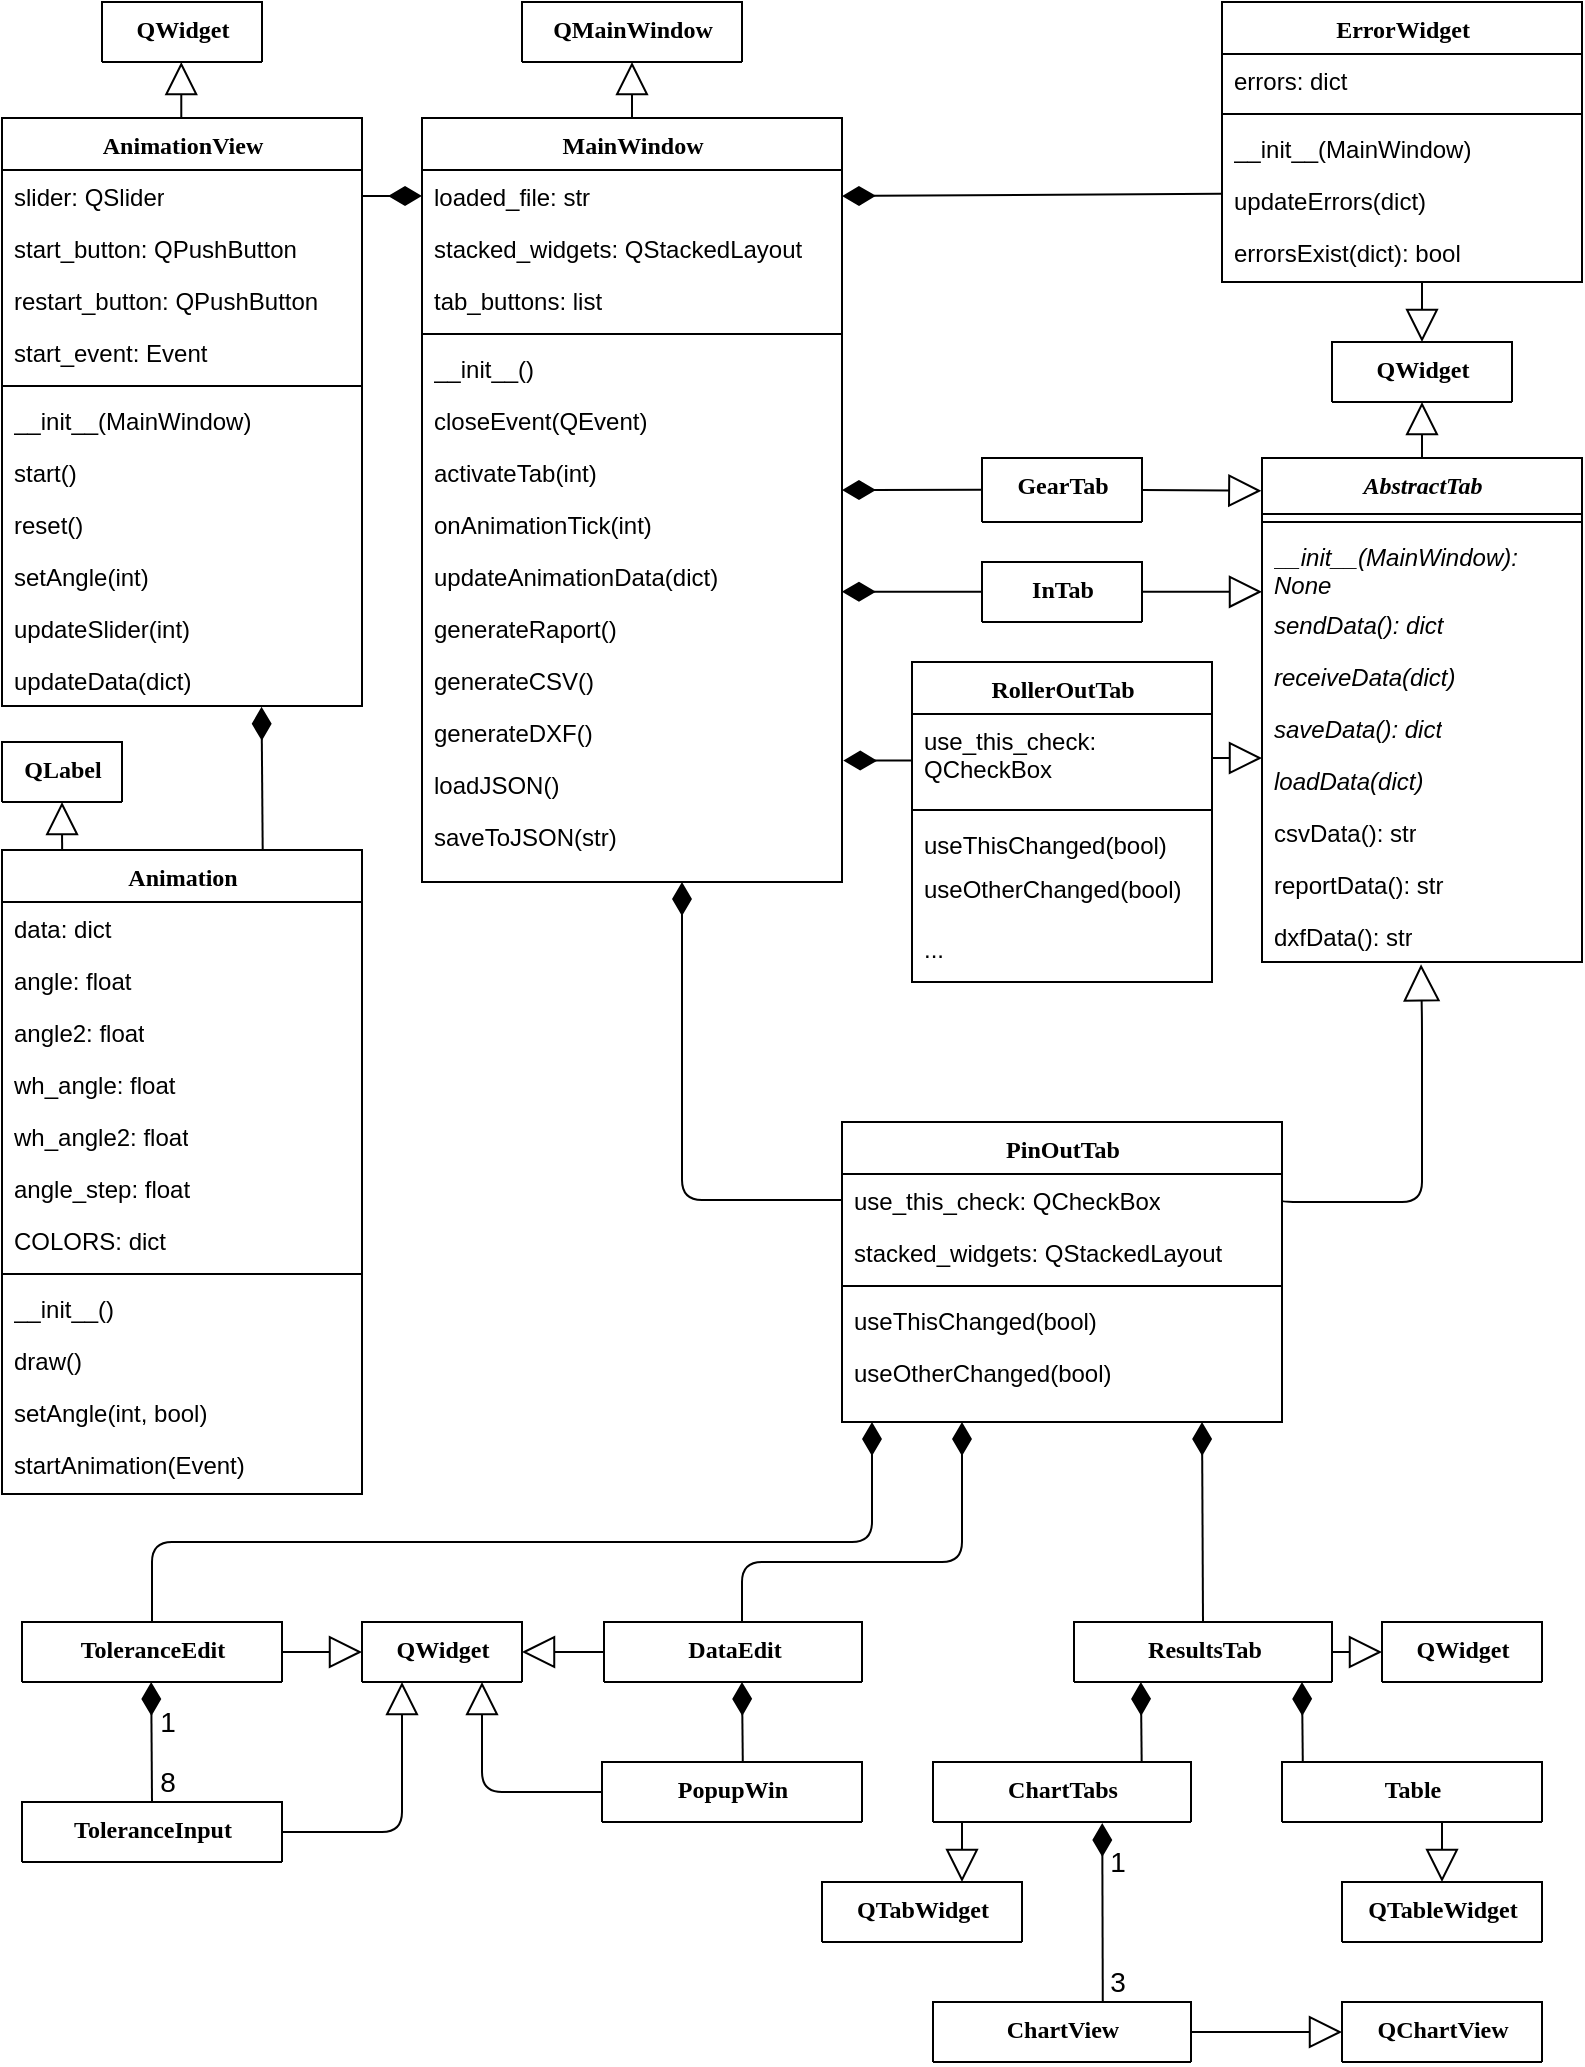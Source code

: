 <mxfile version="22.1.7" type="device" pages="3">
  <diagram name="Page-1" id="9f46799a-70d6-7492-0946-bef42562c5a5">
    <mxGraphModel dx="1467" dy="803" grid="1" gridSize="10" guides="1" tooltips="1" connect="1" arrows="1" fold="1" page="1" pageScale="1" pageWidth="827" pageHeight="1169" background="none" math="0" shadow="0">
      <root>
        <mxCell id="0" />
        <mxCell id="1" parent="0" />
        <mxCell id="78961159f06e98e8-17" value="MainWindow" style="swimlane;html=1;fontStyle=1;align=center;verticalAlign=top;childLayout=stackLayout;horizontal=1;startSize=26;horizontalStack=0;resizeParent=1;resizeLast=0;collapsible=1;marginBottom=0;swimlaneFillColor=#ffffff;rounded=0;shadow=0;comic=0;labelBackgroundColor=none;strokeWidth=1;fillColor=none;fontFamily=Verdana;fontSize=12" parent="1" vertex="1">
          <mxGeometry x="230" y="68" width="210" height="382" as="geometry">
            <mxRectangle x="20" y="68" width="130" height="30" as="alternateBounds" />
          </mxGeometry>
        </mxCell>
        <mxCell id="78961159f06e98e8-21" value="loaded_file: str" style="text;html=1;strokeColor=none;fillColor=none;align=left;verticalAlign=top;spacingLeft=4;spacingRight=4;whiteSpace=wrap;overflow=hidden;rotatable=0;points=[[0,0.5],[1,0.5]];portConstraint=eastwest;" parent="78961159f06e98e8-17" vertex="1">
          <mxGeometry y="26" width="210" height="26" as="geometry" />
        </mxCell>
        <mxCell id="Z1zF4gyOanbTA82Qw3B_-57" value="stacked_widgets: QStackedLayout" style="text;html=1;strokeColor=none;fillColor=none;align=left;verticalAlign=top;spacingLeft=4;spacingRight=4;whiteSpace=wrap;overflow=hidden;rotatable=0;points=[[0,0.5],[1,0.5]];portConstraint=eastwest;" parent="78961159f06e98e8-17" vertex="1">
          <mxGeometry y="52" width="210" height="26" as="geometry" />
        </mxCell>
        <mxCell id="Z1zF4gyOanbTA82Qw3B_-58" value="tab_buttons: list" style="text;html=1;strokeColor=none;fillColor=none;align=left;verticalAlign=top;spacingLeft=4;spacingRight=4;whiteSpace=wrap;overflow=hidden;rotatable=0;points=[[0,0.5],[1,0.5]];portConstraint=eastwest;" parent="78961159f06e98e8-17" vertex="1">
          <mxGeometry y="78" width="210" height="26" as="geometry" />
        </mxCell>
        <mxCell id="78961159f06e98e8-19" value="" style="line;html=1;strokeWidth=1;fillColor=none;align=left;verticalAlign=middle;spacingTop=-1;spacingLeft=3;spacingRight=3;rotatable=0;labelPosition=right;points=[];portConstraint=eastwest;" parent="78961159f06e98e8-17" vertex="1">
          <mxGeometry y="104" width="210" height="8" as="geometry" />
        </mxCell>
        <mxCell id="78961159f06e98e8-20" value="__init__()" style="text;html=1;strokeColor=none;fillColor=none;align=left;verticalAlign=top;spacingLeft=4;spacingRight=4;whiteSpace=wrap;overflow=hidden;rotatable=0;points=[[0,0.5],[1,0.5]];portConstraint=eastwest;" parent="78961159f06e98e8-17" vertex="1">
          <mxGeometry y="112" width="210" height="26" as="geometry" />
        </mxCell>
        <mxCell id="78961159f06e98e8-27" value="closeEvent(QEvent)" style="text;html=1;strokeColor=none;fillColor=none;align=left;verticalAlign=top;spacingLeft=4;spacingRight=4;whiteSpace=wrap;overflow=hidden;rotatable=0;points=[[0,0.5],[1,0.5]];portConstraint=eastwest;" parent="78961159f06e98e8-17" vertex="1">
          <mxGeometry y="138" width="210" height="26" as="geometry" />
        </mxCell>
        <mxCell id="Z1zF4gyOanbTA82Qw3B_-17" value="activateTab(int)" style="text;html=1;strokeColor=none;fillColor=none;align=left;verticalAlign=top;spacingLeft=4;spacingRight=4;whiteSpace=wrap;overflow=hidden;rotatable=0;points=[[0,0.5],[1,0.5]];portConstraint=eastwest;" parent="78961159f06e98e8-17" vertex="1">
          <mxGeometry y="164" width="210" height="26" as="geometry" />
        </mxCell>
        <mxCell id="Z1zF4gyOanbTA82Qw3B_-18" value="onAnimationTick(int)" style="text;html=1;strokeColor=none;fillColor=none;align=left;verticalAlign=top;spacingLeft=4;spacingRight=4;whiteSpace=wrap;overflow=hidden;rotatable=0;points=[[0,0.5],[1,0.5]];portConstraint=eastwest;" parent="78961159f06e98e8-17" vertex="1">
          <mxGeometry y="190" width="210" height="26" as="geometry" />
        </mxCell>
        <mxCell id="Z1zF4gyOanbTA82Qw3B_-19" value="updateAnimationData(dict)" style="text;html=1;strokeColor=none;fillColor=none;align=left;verticalAlign=top;spacingLeft=4;spacingRight=4;whiteSpace=wrap;overflow=hidden;rotatable=0;points=[[0,0.5],[1,0.5]];portConstraint=eastwest;" parent="78961159f06e98e8-17" vertex="1">
          <mxGeometry y="216" width="210" height="26" as="geometry" />
        </mxCell>
        <mxCell id="Z1zF4gyOanbTA82Qw3B_-20" value="generateRaport()" style="text;html=1;strokeColor=none;fillColor=none;align=left;verticalAlign=top;spacingLeft=4;spacingRight=4;whiteSpace=wrap;overflow=hidden;rotatable=0;points=[[0,0.5],[1,0.5]];portConstraint=eastwest;" parent="78961159f06e98e8-17" vertex="1">
          <mxGeometry y="242" width="210" height="26" as="geometry" />
        </mxCell>
        <mxCell id="Z1zF4gyOanbTA82Qw3B_-21" value="generateCSV()" style="text;html=1;strokeColor=none;fillColor=none;align=left;verticalAlign=top;spacingLeft=4;spacingRight=4;whiteSpace=wrap;overflow=hidden;rotatable=0;points=[[0,0.5],[1,0.5]];portConstraint=eastwest;" parent="78961159f06e98e8-17" vertex="1">
          <mxGeometry y="268" width="210" height="26" as="geometry" />
        </mxCell>
        <mxCell id="Z1zF4gyOanbTA82Qw3B_-22" value="generateDXF()" style="text;html=1;strokeColor=none;fillColor=none;align=left;verticalAlign=top;spacingLeft=4;spacingRight=4;whiteSpace=wrap;overflow=hidden;rotatable=0;points=[[0,0.5],[1,0.5]];portConstraint=eastwest;" parent="78961159f06e98e8-17" vertex="1">
          <mxGeometry y="294" width="210" height="26" as="geometry" />
        </mxCell>
        <mxCell id="Z1zF4gyOanbTA82Qw3B_-23" value="loadJSON()" style="text;html=1;strokeColor=none;fillColor=none;align=left;verticalAlign=top;spacingLeft=4;spacingRight=4;whiteSpace=wrap;overflow=hidden;rotatable=0;points=[[0,0.5],[1,0.5]];portConstraint=eastwest;" parent="78961159f06e98e8-17" vertex="1">
          <mxGeometry y="320" width="210" height="26" as="geometry" />
        </mxCell>
        <mxCell id="Z1zF4gyOanbTA82Qw3B_-24" value="saveToJSON(str)" style="text;html=1;strokeColor=none;fillColor=none;align=left;verticalAlign=top;spacingLeft=4;spacingRight=4;whiteSpace=wrap;overflow=hidden;rotatable=0;points=[[0,0.5],[1,0.5]];portConstraint=eastwest;" parent="78961159f06e98e8-17" vertex="1">
          <mxGeometry y="346" width="210" height="26" as="geometry" />
        </mxCell>
        <mxCell id="78961159f06e98e8-30" value="ErrorWidget" style="swimlane;html=1;fontStyle=1;align=center;verticalAlign=top;childLayout=stackLayout;horizontal=1;startSize=26;horizontalStack=0;resizeParent=1;resizeLast=0;collapsible=1;marginBottom=0;swimlaneFillColor=#ffffff;rounded=0;shadow=0;comic=0;labelBackgroundColor=none;strokeWidth=1;fillColor=none;fontFamily=Verdana;fontSize=12" parent="1" vertex="1">
          <mxGeometry x="630" y="10" width="180" height="140" as="geometry" />
        </mxCell>
        <mxCell id="78961159f06e98e8-31" value="errors: dict" style="text;html=1;strokeColor=none;fillColor=none;align=left;verticalAlign=top;spacingLeft=4;spacingRight=4;whiteSpace=wrap;overflow=hidden;rotatable=0;points=[[0,0.5],[1,0.5]];portConstraint=eastwest;" parent="78961159f06e98e8-30" vertex="1">
          <mxGeometry y="26" width="180" height="26" as="geometry" />
        </mxCell>
        <mxCell id="78961159f06e98e8-38" value="" style="line;html=1;strokeWidth=1;fillColor=none;align=left;verticalAlign=middle;spacingTop=-1;spacingLeft=3;spacingRight=3;rotatable=0;labelPosition=right;points=[];portConstraint=eastwest;" parent="78961159f06e98e8-30" vertex="1">
          <mxGeometry y="52" width="180" height="8" as="geometry" />
        </mxCell>
        <mxCell id="0bY7yh1Ds4FD9tbZBeda-96" value="__init__(MainWindow)" style="text;html=1;strokeColor=none;fillColor=none;align=left;verticalAlign=top;spacingLeft=4;spacingRight=4;whiteSpace=wrap;overflow=hidden;rotatable=0;points=[[0,0.5],[1,0.5]];portConstraint=eastwest;" parent="78961159f06e98e8-30" vertex="1">
          <mxGeometry y="60" width="180" height="26" as="geometry" />
        </mxCell>
        <mxCell id="0bY7yh1Ds4FD9tbZBeda-3" value="updateErrors(dict)" style="text;html=1;strokeColor=none;fillColor=none;align=left;verticalAlign=top;spacingLeft=4;spacingRight=4;whiteSpace=wrap;overflow=hidden;rotatable=0;points=[[0,0.5],[1,0.5]];portConstraint=eastwest;" parent="78961159f06e98e8-30" vertex="1">
          <mxGeometry y="86" width="180" height="26" as="geometry" />
        </mxCell>
        <mxCell id="Z1zF4gyOanbTA82Qw3B_-27" value="errorsExist(dict): bool" style="text;html=1;strokeColor=none;fillColor=none;align=left;verticalAlign=top;spacingLeft=4;spacingRight=4;whiteSpace=wrap;overflow=hidden;rotatable=0;points=[[0,0.5],[1,0.5]];portConstraint=eastwest;" parent="78961159f06e98e8-30" vertex="1">
          <mxGeometry y="112" width="180" height="26" as="geometry" />
        </mxCell>
        <mxCell id="78961159f06e98e8-126" style="edgeStyle=orthogonalEdgeStyle;html=1;labelBackgroundColor=none;startFill=0;startSize=8;endArrow=block;endFill=0;endSize=16;fontFamily=Verdana;fontSize=12;exitX=1;exitY=0.5;exitDx=0;exitDy=0;entryX=0.497;entryY=1.044;entryDx=0;entryDy=0;entryPerimeter=0;" parent="1" source="Z1zF4gyOanbTA82Qw3B_-64" target="0bY7yh1Ds4FD9tbZBeda-75" edge="1">
          <mxGeometry relative="1" as="geometry">
            <Array as="points">
              <mxPoint x="660" y="610" />
              <mxPoint x="730" y="610" />
              <mxPoint x="730" y="520" />
            </Array>
            <mxPoint x="660" y="720" as="sourcePoint" />
            <mxPoint x="780" y="520" as="targetPoint" />
          </mxGeometry>
        </mxCell>
        <mxCell id="0bY7yh1Ds4FD9tbZBeda-11" value="&lt;i&gt;AbstractTab&lt;/i&gt;" style="swimlane;html=1;fontStyle=1;align=center;verticalAlign=top;childLayout=stackLayout;horizontal=1;startSize=28;horizontalStack=0;resizeParent=1;resizeLast=0;collapsible=1;marginBottom=0;swimlaneFillColor=#ffffff;rounded=0;shadow=0;comic=0;labelBackgroundColor=none;strokeWidth=1;fillColor=none;fontFamily=Verdana;fontSize=12" parent="1" vertex="1">
          <mxGeometry x="650" y="238" width="160" height="252" as="geometry" />
        </mxCell>
        <mxCell id="Z1zF4gyOanbTA82Qw3B_-39" value="" style="line;html=1;strokeWidth=1;fillColor=none;align=left;verticalAlign=middle;spacingTop=-1;spacingLeft=3;spacingRight=3;rotatable=0;labelPosition=right;points=[];portConstraint=eastwest;" parent="0bY7yh1Ds4FD9tbZBeda-11" vertex="1">
          <mxGeometry y="28" width="160" height="8" as="geometry" />
        </mxCell>
        <mxCell id="Z1zF4gyOanbTA82Qw3B_-1" value="&lt;i&gt;__init__(MainWindow): None&lt;/i&gt;" style="text;html=1;strokeColor=none;fillColor=none;align=left;verticalAlign=top;spacingLeft=4;spacingRight=4;whiteSpace=wrap;overflow=hidden;rotatable=0;points=[[0,0.5],[1,0.5]];portConstraint=eastwest;" parent="0bY7yh1Ds4FD9tbZBeda-11" vertex="1">
          <mxGeometry y="36" width="160" height="34" as="geometry" />
        </mxCell>
        <mxCell id="0bY7yh1Ds4FD9tbZBeda-14" value="&lt;i&gt;sendData(): dict&lt;/i&gt;" style="text;html=1;strokeColor=none;fillColor=none;align=left;verticalAlign=top;spacingLeft=4;spacingRight=4;whiteSpace=wrap;overflow=hidden;rotatable=0;points=[[0,0.5],[1,0.5]];portConstraint=eastwest;" parent="0bY7yh1Ds4FD9tbZBeda-11" vertex="1">
          <mxGeometry y="70" width="160" height="26" as="geometry" />
        </mxCell>
        <mxCell id="0bY7yh1Ds4FD9tbZBeda-15" value="&lt;i&gt;receiveData(dict)&lt;/i&gt;" style="text;html=1;strokeColor=none;fillColor=none;align=left;verticalAlign=top;spacingLeft=4;spacingRight=4;whiteSpace=wrap;overflow=hidden;rotatable=0;points=[[0,0.5],[1,0.5]];portConstraint=eastwest;" parent="0bY7yh1Ds4FD9tbZBeda-11" vertex="1">
          <mxGeometry y="96" width="160" height="26" as="geometry" />
        </mxCell>
        <mxCell id="0bY7yh1Ds4FD9tbZBeda-71" value="&lt;i&gt;saveData(): dict&lt;/i&gt;" style="text;html=1;strokeColor=none;fillColor=none;align=left;verticalAlign=top;spacingLeft=4;spacingRight=4;whiteSpace=wrap;overflow=hidden;rotatable=0;points=[[0,0.5],[1,0.5]];portConstraint=eastwest;" parent="0bY7yh1Ds4FD9tbZBeda-11" vertex="1">
          <mxGeometry y="122" width="160" height="26" as="geometry" />
        </mxCell>
        <mxCell id="0bY7yh1Ds4FD9tbZBeda-72" value="&lt;i&gt;loadData(dict)&lt;/i&gt;" style="text;html=1;strokeColor=none;fillColor=none;align=left;verticalAlign=top;spacingLeft=4;spacingRight=4;whiteSpace=wrap;overflow=hidden;rotatable=0;points=[[0,0.5],[1,0.5]];portConstraint=eastwest;" parent="0bY7yh1Ds4FD9tbZBeda-11" vertex="1">
          <mxGeometry y="148" width="160" height="26" as="geometry" />
        </mxCell>
        <mxCell id="0bY7yh1Ds4FD9tbZBeda-73" value="csvData(): str" style="text;html=1;strokeColor=none;fillColor=none;align=left;verticalAlign=top;spacingLeft=4;spacingRight=4;whiteSpace=wrap;overflow=hidden;rotatable=0;points=[[0,0.5],[1,0.5]];portConstraint=eastwest;" parent="0bY7yh1Ds4FD9tbZBeda-11" vertex="1">
          <mxGeometry y="174" width="160" height="26" as="geometry" />
        </mxCell>
        <mxCell id="0bY7yh1Ds4FD9tbZBeda-74" value="reportData(): str" style="text;html=1;strokeColor=none;fillColor=none;align=left;verticalAlign=top;spacingLeft=4;spacingRight=4;whiteSpace=wrap;overflow=hidden;rotatable=0;points=[[0,0.5],[1,0.5]];portConstraint=eastwest;" parent="0bY7yh1Ds4FD9tbZBeda-11" vertex="1">
          <mxGeometry y="200" width="160" height="26" as="geometry" />
        </mxCell>
        <mxCell id="0bY7yh1Ds4FD9tbZBeda-75" value="dxfData(): str" style="text;html=1;strokeColor=none;fillColor=none;align=left;verticalAlign=top;spacingLeft=4;spacingRight=4;whiteSpace=wrap;overflow=hidden;rotatable=0;points=[[0,0.5],[1,0.5]];portConstraint=eastwest;" parent="0bY7yh1Ds4FD9tbZBeda-11" vertex="1">
          <mxGeometry y="226" width="160" height="26" as="geometry" />
        </mxCell>
        <mxCell id="0bY7yh1Ds4FD9tbZBeda-21" value="QMainWindow" style="swimlane;html=1;fontStyle=1;align=center;verticalAlign=top;childLayout=stackLayout;horizontal=1;startSize=30;horizontalStack=0;resizeParent=1;resizeLast=0;collapsible=1;marginBottom=0;swimlaneFillColor=#ffffff;rounded=0;shadow=0;comic=0;labelBackgroundColor=none;strokeWidth=1;fillColor=none;fontFamily=Verdana;fontSize=12" parent="1" vertex="1" collapsed="1">
          <mxGeometry x="280" y="10" width="110" height="30" as="geometry">
            <mxRectangle x="240" y="10" width="160" height="30" as="alternateBounds" />
          </mxGeometry>
        </mxCell>
        <mxCell id="0bY7yh1Ds4FD9tbZBeda-32" style="html=1;labelBackgroundColor=none;startFill=0;startSize=8;endArrow=block;endFill=0;endSize=14;fontFamily=Verdana;fontSize=12;entryX=0.5;entryY=1;entryDx=0;entryDy=0;exitX=0.5;exitY=0;exitDx=0;exitDy=0;" parent="1" source="78961159f06e98e8-17" target="0bY7yh1Ds4FD9tbZBeda-21" edge="1">
          <mxGeometry relative="1" as="geometry">
            <mxPoint x="460" y="310" as="sourcePoint" />
            <mxPoint x="460" y="190" as="targetPoint" />
          </mxGeometry>
        </mxCell>
        <mxCell id="0bY7yh1Ds4FD9tbZBeda-33" value="QWidget" style="swimlane;html=1;fontStyle=1;align=center;verticalAlign=top;childLayout=stackLayout;horizontal=1;startSize=30;horizontalStack=0;resizeParent=1;resizeLast=0;collapsible=1;marginBottom=0;swimlaneFillColor=#ffffff;rounded=0;shadow=0;comic=0;labelBackgroundColor=none;strokeWidth=1;fillColor=none;fontFamily=Verdana;fontSize=12" parent="1" vertex="1" collapsed="1">
          <mxGeometry x="685" y="180" width="90" height="30" as="geometry">
            <mxRectangle x="640" y="10" width="160" height="30" as="alternateBounds" />
          </mxGeometry>
        </mxCell>
        <mxCell id="0bY7yh1Ds4FD9tbZBeda-34" style="html=1;labelBackgroundColor=none;startFill=0;startSize=8;endArrow=block;endFill=0;endSize=14;fontFamily=Verdana;fontSize=12;entryX=0.5;entryY=1;entryDx=0;entryDy=0;exitX=0.5;exitY=0;exitDx=0;exitDy=0;" parent="1" source="0bY7yh1Ds4FD9tbZBeda-11" target="0bY7yh1Ds4FD9tbZBeda-33" edge="1">
          <mxGeometry relative="1" as="geometry">
            <mxPoint x="89.71" y="610" as="sourcePoint" />
            <mxPoint x="89.71" y="582" as="targetPoint" />
          </mxGeometry>
        </mxCell>
        <mxCell id="0bY7yh1Ds4FD9tbZBeda-37" value="GearTab" style="swimlane;html=1;fontStyle=1;align=center;verticalAlign=top;childLayout=stackLayout;horizontal=1;startSize=72;horizontalStack=0;resizeParent=1;resizeLast=0;collapsible=1;marginBottom=0;swimlaneFillColor=#ffffff;rounded=0;shadow=0;comic=0;labelBackgroundColor=none;strokeWidth=1;fillColor=none;fontFamily=Verdana;fontSize=12" parent="1" vertex="1" collapsed="1">
          <mxGeometry x="510" y="238" width="80" height="32" as="geometry">
            <mxRectangle x="840" y="302" width="160" height="158" as="alternateBounds" />
          </mxGeometry>
        </mxCell>
        <mxCell id="0bY7yh1Ds4FD9tbZBeda-38" value="+ field: type" style="text;html=1;strokeColor=none;fillColor=none;align=left;verticalAlign=top;spacingLeft=4;spacingRight=4;whiteSpace=wrap;overflow=hidden;rotatable=0;points=[[0,0.5],[1,0.5]];portConstraint=eastwest;" parent="0bY7yh1Ds4FD9tbZBeda-37" vertex="1">
          <mxGeometry y="72" width="160" height="26" as="geometry" />
        </mxCell>
        <mxCell id="0bY7yh1Ds4FD9tbZBeda-39" value="" style="line;html=1;strokeWidth=1;fillColor=none;align=left;verticalAlign=middle;spacingTop=-1;spacingLeft=3;spacingRight=3;rotatable=0;labelPosition=right;points=[];portConstraint=eastwest;" parent="0bY7yh1Ds4FD9tbZBeda-37" vertex="1">
          <mxGeometry y="98" width="160" height="8" as="geometry" />
        </mxCell>
        <mxCell id="0bY7yh1Ds4FD9tbZBeda-40" value="+ method(type): type" style="text;html=1;strokeColor=none;fillColor=none;align=left;verticalAlign=top;spacingLeft=4;spacingRight=4;whiteSpace=wrap;overflow=hidden;rotatable=0;points=[[0,0.5],[1,0.5]];portConstraint=eastwest;" parent="0bY7yh1Ds4FD9tbZBeda-37" vertex="1">
          <mxGeometry y="106" width="160" height="26" as="geometry" />
        </mxCell>
        <mxCell id="0bY7yh1Ds4FD9tbZBeda-41" value="+ method(type): type" style="text;html=1;strokeColor=none;fillColor=none;align=left;verticalAlign=top;spacingLeft=4;spacingRight=4;whiteSpace=wrap;overflow=hidden;rotatable=0;points=[[0,0.5],[1,0.5]];portConstraint=eastwest;" parent="0bY7yh1Ds4FD9tbZBeda-37" vertex="1">
          <mxGeometry y="132" width="160" height="26" as="geometry" />
        </mxCell>
        <mxCell id="0bY7yh1Ds4FD9tbZBeda-49" value="RollerOutTab" style="swimlane;html=1;fontStyle=1;align=center;verticalAlign=top;childLayout=stackLayout;horizontal=1;startSize=26;horizontalStack=0;resizeParent=1;resizeLast=0;collapsible=1;marginBottom=0;swimlaneFillColor=#ffffff;rounded=0;shadow=0;comic=0;labelBackgroundColor=none;strokeWidth=1;fillColor=none;fontFamily=Verdana;fontSize=12" parent="1" vertex="1">
          <mxGeometry x="475" y="340" width="150" height="160" as="geometry" />
        </mxCell>
        <mxCell id="0bY7yh1Ds4FD9tbZBeda-50" value="use_this_check&lt;span style=&quot;background-color: initial;&quot;&gt;: QCheckBox&lt;/span&gt;" style="text;html=1;strokeColor=none;fillColor=none;align=left;verticalAlign=top;spacingLeft=4;spacingRight=4;whiteSpace=wrap;overflow=hidden;rotatable=0;points=[[0,0.5],[1,0.5]];portConstraint=eastwest;" parent="0bY7yh1Ds4FD9tbZBeda-49" vertex="1">
          <mxGeometry y="26" width="150" height="44" as="geometry" />
        </mxCell>
        <mxCell id="0bY7yh1Ds4FD9tbZBeda-51" value="" style="line;html=1;strokeWidth=1;fillColor=none;align=left;verticalAlign=middle;spacingTop=-1;spacingLeft=3;spacingRight=3;rotatable=0;labelPosition=right;points=[];portConstraint=eastwest;" parent="0bY7yh1Ds4FD9tbZBeda-49" vertex="1">
          <mxGeometry y="70" width="150" height="8" as="geometry" />
        </mxCell>
        <mxCell id="0bY7yh1Ds4FD9tbZBeda-52" value="useThisChanged&lt;span style=&quot;background-color: initial;&quot;&gt;(bool)&lt;/span&gt;" style="text;html=1;strokeColor=none;fillColor=none;align=left;verticalAlign=top;spacingLeft=4;spacingRight=4;whiteSpace=wrap;overflow=hidden;rotatable=0;points=[[0,0.5],[1,0.5]];portConstraint=eastwest;" parent="0bY7yh1Ds4FD9tbZBeda-49" vertex="1">
          <mxGeometry y="78" width="150" height="22" as="geometry" />
        </mxCell>
        <mxCell id="0bY7yh1Ds4FD9tbZBeda-53" value="useOtherChanged&lt;span style=&quot;background-color: initial;&quot;&gt;(bool)&lt;/span&gt;" style="text;html=1;strokeColor=none;fillColor=none;align=left;verticalAlign=top;spacingLeft=4;spacingRight=4;whiteSpace=wrap;overflow=hidden;rotatable=0;points=[[0,0.5],[1,0.5]];portConstraint=eastwest;" parent="0bY7yh1Ds4FD9tbZBeda-49" vertex="1">
          <mxGeometry y="100" width="150" height="30" as="geometry" />
        </mxCell>
        <mxCell id="Z1zF4gyOanbTA82Qw3B_-59" value="..." style="text;html=1;strokeColor=none;fillColor=none;align=left;verticalAlign=top;spacingLeft=4;spacingRight=4;whiteSpace=wrap;overflow=hidden;rotatable=0;points=[[0,0.5],[1,0.5]];portConstraint=eastwest;" parent="0bY7yh1Ds4FD9tbZBeda-49" vertex="1">
          <mxGeometry y="130" width="150" height="26" as="geometry" />
        </mxCell>
        <mxCell id="0bY7yh1Ds4FD9tbZBeda-55" value="InTab" style="swimlane;html=1;fontStyle=1;align=center;verticalAlign=top;childLayout=stackLayout;horizontal=1;startSize=30;horizontalStack=0;resizeParent=1;resizeLast=0;collapsible=1;marginBottom=0;swimlaneFillColor=#ffffff;rounded=0;shadow=0;comic=0;labelBackgroundColor=none;strokeWidth=1;fillColor=none;fontFamily=Verdana;fontSize=12" parent="1" vertex="1" collapsed="1">
          <mxGeometry x="510" y="290" width="80" height="30" as="geometry">
            <mxRectangle x="310" y="629" width="160" height="112" as="alternateBounds" />
          </mxGeometry>
        </mxCell>
        <mxCell id="0bY7yh1Ds4FD9tbZBeda-56" value="+ field: type" style="text;html=1;strokeColor=none;fillColor=none;align=left;verticalAlign=top;spacingLeft=4;spacingRight=4;whiteSpace=wrap;overflow=hidden;rotatable=0;points=[[0,0.5],[1,0.5]];portConstraint=eastwest;" parent="0bY7yh1Ds4FD9tbZBeda-55" vertex="1">
          <mxGeometry y="26" width="160" height="26" as="geometry" />
        </mxCell>
        <mxCell id="0bY7yh1Ds4FD9tbZBeda-57" value="" style="line;html=1;strokeWidth=1;fillColor=none;align=left;verticalAlign=middle;spacingTop=-1;spacingLeft=3;spacingRight=3;rotatable=0;labelPosition=right;points=[];portConstraint=eastwest;" parent="0bY7yh1Ds4FD9tbZBeda-55" vertex="1">
          <mxGeometry y="52" width="160" height="8" as="geometry" />
        </mxCell>
        <mxCell id="0bY7yh1Ds4FD9tbZBeda-58" value="+ method(type): type" style="text;html=1;strokeColor=none;fillColor=none;align=left;verticalAlign=top;spacingLeft=4;spacingRight=4;whiteSpace=wrap;overflow=hidden;rotatable=0;points=[[0,0.5],[1,0.5]];portConstraint=eastwest;" parent="0bY7yh1Ds4FD9tbZBeda-55" vertex="1">
          <mxGeometry y="60" width="160" height="26" as="geometry" />
        </mxCell>
        <mxCell id="0bY7yh1Ds4FD9tbZBeda-59" value="+ method(type): type" style="text;html=1;strokeColor=none;fillColor=none;align=left;verticalAlign=top;spacingLeft=4;spacingRight=4;whiteSpace=wrap;overflow=hidden;rotatable=0;points=[[0,0.5],[1,0.5]];portConstraint=eastwest;" parent="0bY7yh1Ds4FD9tbZBeda-55" vertex="1">
          <mxGeometry y="86" width="160" height="26" as="geometry" />
        </mxCell>
        <mxCell id="0bY7yh1Ds4FD9tbZBeda-62" style="edgeStyle=orthogonalEdgeStyle;html=1;labelBackgroundColor=none;startFill=1;endArrow=none;endFill=0;fontFamily=Verdana;fontSize=12;elbow=vertical;endSize=14;startSize=14;targetPerimeterSpacing=0;startArrow=diamondThin;entryX=0;entryY=0.5;entryDx=0;entryDy=0;" parent="1" target="Z1zF4gyOanbTA82Qw3B_-64" edge="1">
          <mxGeometry relative="1" as="geometry">
            <mxPoint x="360" y="450" as="sourcePoint" />
            <mxPoint x="380" y="580" as="targetPoint" />
            <Array as="points">
              <mxPoint x="360" y="609" />
            </Array>
          </mxGeometry>
        </mxCell>
        <mxCell id="0bY7yh1Ds4FD9tbZBeda-77" value="Animation" style="swimlane;html=1;fontStyle=1;align=center;verticalAlign=top;childLayout=stackLayout;horizontal=1;startSize=26;horizontalStack=0;resizeParent=1;resizeLast=0;collapsible=1;marginBottom=0;swimlaneFillColor=#ffffff;rounded=0;shadow=0;comic=0;labelBackgroundColor=none;strokeWidth=1;fillColor=none;fontFamily=Verdana;fontSize=12" parent="1" vertex="1">
          <mxGeometry x="20" y="434" width="180" height="322" as="geometry" />
        </mxCell>
        <mxCell id="Z1zF4gyOanbTA82Qw3B_-48" value="data: dict" style="text;html=1;strokeColor=none;fillColor=none;align=left;verticalAlign=top;spacingLeft=4;spacingRight=4;whiteSpace=wrap;overflow=hidden;rotatable=0;points=[[0,0.5],[1,0.5]];portConstraint=eastwest;" parent="0bY7yh1Ds4FD9tbZBeda-77" vertex="1">
          <mxGeometry y="26" width="180" height="26" as="geometry" />
        </mxCell>
        <mxCell id="Z1zF4gyOanbTA82Qw3B_-50" value="angle: float" style="text;html=1;strokeColor=none;fillColor=none;align=left;verticalAlign=top;spacingLeft=4;spacingRight=4;whiteSpace=wrap;overflow=hidden;rotatable=0;points=[[0,0.5],[1,0.5]];portConstraint=eastwest;" parent="0bY7yh1Ds4FD9tbZBeda-77" vertex="1">
          <mxGeometry y="52" width="180" height="26" as="geometry" />
        </mxCell>
        <mxCell id="Z1zF4gyOanbTA82Qw3B_-52" value="angle2: float" style="text;html=1;strokeColor=none;fillColor=none;align=left;verticalAlign=top;spacingLeft=4;spacingRight=4;whiteSpace=wrap;overflow=hidden;rotatable=0;points=[[0,0.5],[1,0.5]];portConstraint=eastwest;" parent="0bY7yh1Ds4FD9tbZBeda-77" vertex="1">
          <mxGeometry y="78" width="180" height="26" as="geometry" />
        </mxCell>
        <mxCell id="Z1zF4gyOanbTA82Qw3B_-51" value="wh_angle: float" style="text;html=1;strokeColor=none;fillColor=none;align=left;verticalAlign=top;spacingLeft=4;spacingRight=4;whiteSpace=wrap;overflow=hidden;rotatable=0;points=[[0,0.5],[1,0.5]];portConstraint=eastwest;" parent="0bY7yh1Ds4FD9tbZBeda-77" vertex="1">
          <mxGeometry y="104" width="180" height="26" as="geometry" />
        </mxCell>
        <mxCell id="Z1zF4gyOanbTA82Qw3B_-53" value="wh_angle2: float" style="text;html=1;strokeColor=none;fillColor=none;align=left;verticalAlign=top;spacingLeft=4;spacingRight=4;whiteSpace=wrap;overflow=hidden;rotatable=0;points=[[0,0.5],[1,0.5]];portConstraint=eastwest;" parent="0bY7yh1Ds4FD9tbZBeda-77" vertex="1">
          <mxGeometry y="130" width="180" height="26" as="geometry" />
        </mxCell>
        <mxCell id="Z1zF4gyOanbTA82Qw3B_-49" value="angle_step: float" style="text;html=1;strokeColor=none;fillColor=none;align=left;verticalAlign=top;spacingLeft=4;spacingRight=4;whiteSpace=wrap;overflow=hidden;rotatable=0;points=[[0,0.5],[1,0.5]];portConstraint=eastwest;" parent="0bY7yh1Ds4FD9tbZBeda-77" vertex="1">
          <mxGeometry y="156" width="180" height="26" as="geometry" />
        </mxCell>
        <mxCell id="0bY7yh1Ds4FD9tbZBeda-78" value="COLORS: dict" style="text;html=1;strokeColor=none;fillColor=none;align=left;verticalAlign=top;spacingLeft=4;spacingRight=4;whiteSpace=wrap;overflow=hidden;rotatable=0;points=[[0,0.5],[1,0.5]];portConstraint=eastwest;" parent="0bY7yh1Ds4FD9tbZBeda-77" vertex="1">
          <mxGeometry y="182" width="180" height="26" as="geometry" />
        </mxCell>
        <mxCell id="0bY7yh1Ds4FD9tbZBeda-79" value="" style="line;html=1;strokeWidth=1;fillColor=none;align=left;verticalAlign=middle;spacingTop=-1;spacingLeft=3;spacingRight=3;rotatable=0;labelPosition=right;points=[];portConstraint=eastwest;" parent="0bY7yh1Ds4FD9tbZBeda-77" vertex="1">
          <mxGeometry y="208" width="180" height="8" as="geometry" />
        </mxCell>
        <mxCell id="Z1zF4gyOanbTA82Qw3B_-40" value="__init__()" style="text;html=1;strokeColor=none;fillColor=none;align=left;verticalAlign=top;spacingLeft=4;spacingRight=4;whiteSpace=wrap;overflow=hidden;rotatable=0;points=[[0,0.5],[1,0.5]];portConstraint=eastwest;" parent="0bY7yh1Ds4FD9tbZBeda-77" vertex="1">
          <mxGeometry y="216" width="180" height="26" as="geometry" />
        </mxCell>
        <mxCell id="0bY7yh1Ds4FD9tbZBeda-80" value="draw()" style="text;html=1;strokeColor=none;fillColor=none;align=left;verticalAlign=top;spacingLeft=4;spacingRight=4;whiteSpace=wrap;overflow=hidden;rotatable=0;points=[[0,0.5],[1,0.5]];portConstraint=eastwest;" parent="0bY7yh1Ds4FD9tbZBeda-77" vertex="1">
          <mxGeometry y="242" width="180" height="26" as="geometry" />
        </mxCell>
        <mxCell id="0bY7yh1Ds4FD9tbZBeda-81" value="setAngle(int, bool)" style="text;html=1;strokeColor=none;fillColor=none;align=left;verticalAlign=top;spacingLeft=4;spacingRight=4;whiteSpace=wrap;overflow=hidden;rotatable=0;points=[[0,0.5],[1,0.5]];portConstraint=eastwest;" parent="0bY7yh1Ds4FD9tbZBeda-77" vertex="1">
          <mxGeometry y="268" width="180" height="26" as="geometry" />
        </mxCell>
        <mxCell id="0bY7yh1Ds4FD9tbZBeda-82" value="startAnimation(Event)" style="text;html=1;strokeColor=none;fillColor=none;align=left;verticalAlign=top;spacingLeft=4;spacingRight=4;whiteSpace=wrap;overflow=hidden;rotatable=0;points=[[0,0.5],[1,0.5]];portConstraint=eastwest;" parent="0bY7yh1Ds4FD9tbZBeda-77" vertex="1">
          <mxGeometry y="294" width="180" height="26" as="geometry" />
        </mxCell>
        <mxCell id="0bY7yh1Ds4FD9tbZBeda-93" style="edgeStyle=orthogonalEdgeStyle;rounded=0;orthogonalLoop=1;jettySize=auto;html=1;exitX=0.5;exitY=1;exitDx=0;exitDy=0;" parent="1" source="0bY7yh1Ds4FD9tbZBeda-37" target="0bY7yh1Ds4FD9tbZBeda-37" edge="1">
          <mxGeometry relative="1" as="geometry" />
        </mxCell>
        <mxCell id="0bY7yh1Ds4FD9tbZBeda-97" value="QLabel" style="swimlane;html=1;fontStyle=1;align=center;verticalAlign=top;childLayout=stackLayout;horizontal=1;startSize=30;horizontalStack=0;resizeParent=1;resizeLast=0;collapsible=1;marginBottom=0;swimlaneFillColor=#ffffff;rounded=0;shadow=0;comic=0;labelBackgroundColor=none;strokeWidth=1;fillColor=none;fontFamily=Verdana;fontSize=12" parent="1" vertex="1">
          <mxGeometry x="20" y="380" width="60" height="30" as="geometry">
            <mxRectangle x="20" y="340" width="140" height="30" as="alternateBounds" />
          </mxGeometry>
        </mxCell>
        <mxCell id="Z1zF4gyOanbTA82Qw3B_-7" value="QWidget" style="swimlane;html=1;fontStyle=1;align=center;verticalAlign=top;childLayout=stackLayout;horizontal=1;startSize=30;horizontalStack=0;resizeParent=1;resizeLast=0;collapsible=1;marginBottom=0;swimlaneFillColor=#ffffff;rounded=0;shadow=0;comic=0;labelBackgroundColor=none;strokeWidth=1;fillColor=none;fontFamily=Verdana;fontSize=12" parent="1" vertex="1" collapsed="1">
          <mxGeometry x="70" y="10" width="80" height="30" as="geometry">
            <mxRectangle x="30" y="10" width="160" height="30" as="alternateBounds" />
          </mxGeometry>
        </mxCell>
        <mxCell id="Z1zF4gyOanbTA82Qw3B_-8" value="AnimationView" style="swimlane;html=1;fontStyle=1;align=center;verticalAlign=top;childLayout=stackLayout;horizontal=1;startSize=26;horizontalStack=0;resizeParent=1;resizeLast=0;collapsible=1;marginBottom=0;swimlaneFillColor=#ffffff;rounded=0;shadow=0;comic=0;labelBackgroundColor=none;strokeWidth=1;fillColor=none;fontFamily=Verdana;fontSize=12" parent="1" vertex="1">
          <mxGeometry x="20" y="68" width="180" height="294" as="geometry" />
        </mxCell>
        <mxCell id="Z1zF4gyOanbTA82Qw3B_-42" value="slider: QSlider" style="text;html=1;strokeColor=none;fillColor=none;align=left;verticalAlign=top;spacingLeft=4;spacingRight=4;whiteSpace=wrap;overflow=hidden;rotatable=0;points=[[0,0.5],[1,0.5]];portConstraint=eastwest;" parent="Z1zF4gyOanbTA82Qw3B_-8" vertex="1">
          <mxGeometry y="26" width="180" height="26" as="geometry" />
        </mxCell>
        <mxCell id="Z1zF4gyOanbTA82Qw3B_-44" value="start_button: QPushButton" style="text;html=1;strokeColor=none;fillColor=none;align=left;verticalAlign=top;spacingLeft=4;spacingRight=4;whiteSpace=wrap;overflow=hidden;rotatable=0;points=[[0,0.5],[1,0.5]];portConstraint=eastwest;" parent="Z1zF4gyOanbTA82Qw3B_-8" vertex="1">
          <mxGeometry y="52" width="180" height="26" as="geometry" />
        </mxCell>
        <mxCell id="Z1zF4gyOanbTA82Qw3B_-45" value="restart_button: QPushButton" style="text;html=1;strokeColor=none;fillColor=none;align=left;verticalAlign=top;spacingLeft=4;spacingRight=4;whiteSpace=wrap;overflow=hidden;rotatable=0;points=[[0,0.5],[1,0.5]];portConstraint=eastwest;" parent="Z1zF4gyOanbTA82Qw3B_-8" vertex="1">
          <mxGeometry y="78" width="180" height="26" as="geometry" />
        </mxCell>
        <mxCell id="Z1zF4gyOanbTA82Qw3B_-43" value="start_event: Event" style="text;html=1;strokeColor=none;fillColor=none;align=left;verticalAlign=top;spacingLeft=4;spacingRight=4;whiteSpace=wrap;overflow=hidden;rotatable=0;points=[[0,0.5],[1,0.5]];portConstraint=eastwest;" parent="Z1zF4gyOanbTA82Qw3B_-8" vertex="1">
          <mxGeometry y="104" width="180" height="26" as="geometry" />
        </mxCell>
        <mxCell id="Z1zF4gyOanbTA82Qw3B_-10" value="" style="line;html=1;strokeWidth=1;fillColor=none;align=left;verticalAlign=middle;spacingTop=-1;spacingLeft=3;spacingRight=3;rotatable=0;labelPosition=right;points=[];portConstraint=eastwest;" parent="Z1zF4gyOanbTA82Qw3B_-8" vertex="1">
          <mxGeometry y="130" width="180" height="8" as="geometry" />
        </mxCell>
        <mxCell id="Z1zF4gyOanbTA82Qw3B_-41" value="__init__(MainWindow)" style="text;html=1;strokeColor=none;fillColor=none;align=left;verticalAlign=top;spacingLeft=4;spacingRight=4;whiteSpace=wrap;overflow=hidden;rotatable=0;points=[[0,0.5],[1,0.5]];portConstraint=eastwest;" parent="Z1zF4gyOanbTA82Qw3B_-8" vertex="1">
          <mxGeometry y="138" width="180" height="26" as="geometry" />
        </mxCell>
        <mxCell id="Z1zF4gyOanbTA82Qw3B_-11" value="start()" style="text;html=1;strokeColor=none;fillColor=none;align=left;verticalAlign=top;spacingLeft=4;spacingRight=4;whiteSpace=wrap;overflow=hidden;rotatable=0;points=[[0,0.5],[1,0.5]];portConstraint=eastwest;" parent="Z1zF4gyOanbTA82Qw3B_-8" vertex="1">
          <mxGeometry y="164" width="180" height="26" as="geometry" />
        </mxCell>
        <mxCell id="Z1zF4gyOanbTA82Qw3B_-12" value="reset()" style="text;html=1;strokeColor=none;fillColor=none;align=left;verticalAlign=top;spacingLeft=4;spacingRight=4;whiteSpace=wrap;overflow=hidden;rotatable=0;points=[[0,0.5],[1,0.5]];portConstraint=eastwest;" parent="Z1zF4gyOanbTA82Qw3B_-8" vertex="1">
          <mxGeometry y="190" width="180" height="26" as="geometry" />
        </mxCell>
        <mxCell id="Z1zF4gyOanbTA82Qw3B_-46" value="setAngle(int)" style="text;html=1;strokeColor=none;fillColor=none;align=left;verticalAlign=top;spacingLeft=4;spacingRight=4;whiteSpace=wrap;overflow=hidden;rotatable=0;points=[[0,0.5],[1,0.5]];portConstraint=eastwest;" parent="Z1zF4gyOanbTA82Qw3B_-8" vertex="1">
          <mxGeometry y="216" width="180" height="26" as="geometry" />
        </mxCell>
        <mxCell id="Z1zF4gyOanbTA82Qw3B_-47" value="updateSlider(int)" style="text;html=1;strokeColor=none;fillColor=none;align=left;verticalAlign=top;spacingLeft=4;spacingRight=4;whiteSpace=wrap;overflow=hidden;rotatable=0;points=[[0,0.5],[1,0.5]];portConstraint=eastwest;" parent="Z1zF4gyOanbTA82Qw3B_-8" vertex="1">
          <mxGeometry y="242" width="180" height="26" as="geometry" />
        </mxCell>
        <mxCell id="Z1zF4gyOanbTA82Qw3B_-13" value="updateData(dict)" style="text;html=1;strokeColor=none;fillColor=none;align=left;verticalAlign=top;spacingLeft=4;spacingRight=4;whiteSpace=wrap;overflow=hidden;rotatable=0;points=[[0,0.5],[1,0.5]];portConstraint=eastwest;" parent="Z1zF4gyOanbTA82Qw3B_-8" vertex="1">
          <mxGeometry y="268" width="180" height="26" as="geometry" />
        </mxCell>
        <mxCell id="Z1zF4gyOanbTA82Qw3B_-14" style="html=1;labelBackgroundColor=none;startFill=0;startSize=8;endArrow=block;endFill=0;endSize=14;fontFamily=Verdana;fontSize=12;entryX=0.5;entryY=0;entryDx=0;entryDy=0;" parent="1" target="0bY7yh1Ds4FD9tbZBeda-33" edge="1">
          <mxGeometry relative="1" as="geometry">
            <mxPoint x="730" y="150" as="sourcePoint" />
            <mxPoint x="765" y="150" as="targetPoint" />
          </mxGeometry>
        </mxCell>
        <mxCell id="Z1zF4gyOanbTA82Qw3B_-60" style="html=1;labelBackgroundColor=none;startFill=1;endArrow=none;endFill=0;fontFamily=Verdana;fontSize=12;elbow=vertical;endSize=14;startSize=14;targetPerimeterSpacing=0;startArrow=diamondThin;entryX=0.167;entryY=0.001;entryDx=0;entryDy=0;entryPerimeter=0;exitX=0.721;exitY=1.015;exitDx=0;exitDy=0;exitPerimeter=0;" parent="1" source="Z1zF4gyOanbTA82Qw3B_-13" edge="1">
          <mxGeometry relative="1" as="geometry">
            <mxPoint x="150" y="400.0" as="sourcePoint" />
            <mxPoint x="150.35" y="434.322" as="targetPoint" />
          </mxGeometry>
        </mxCell>
        <mxCell id="Z1zF4gyOanbTA82Qw3B_-61" style="html=1;labelBackgroundColor=none;startFill=0;startSize=8;endArrow=block;endFill=0;endSize=14;fontFamily=Verdana;fontSize=12;entryX=0.5;entryY=1;entryDx=0;entryDy=0;exitX=0.5;exitY=0;exitDx=0;exitDy=0;" parent="1" edge="1">
          <mxGeometry relative="1" as="geometry">
            <mxPoint x="109.64" y="68" as="sourcePoint" />
            <mxPoint x="109.64" y="40" as="targetPoint" />
          </mxGeometry>
        </mxCell>
        <mxCell id="Z1zF4gyOanbTA82Qw3B_-62" style="html=1;labelBackgroundColor=none;startFill=0;startSize=8;endArrow=block;endFill=0;endSize=14;fontFamily=Verdana;fontSize=12;exitX=0.167;exitY=0;exitDx=0;exitDy=0;exitPerimeter=0;" parent="1" source="0bY7yh1Ds4FD9tbZBeda-77" edge="1">
          <mxGeometry relative="1" as="geometry">
            <mxPoint x="49.7" y="428" as="sourcePoint" />
            <mxPoint x="50" y="410" as="targetPoint" />
          </mxGeometry>
        </mxCell>
        <mxCell id="Z1zF4gyOanbTA82Qw3B_-63" value="PinOutTab" style="swimlane;html=1;fontStyle=1;align=center;verticalAlign=top;childLayout=stackLayout;horizontal=1;startSize=26;horizontalStack=0;resizeParent=1;resizeLast=0;collapsible=1;marginBottom=0;swimlaneFillColor=#ffffff;rounded=0;shadow=0;comic=0;labelBackgroundColor=none;strokeWidth=1;fillColor=none;fontFamily=Verdana;fontSize=12" parent="1" vertex="1">
          <mxGeometry x="440" y="570" width="220" height="150" as="geometry" />
        </mxCell>
        <mxCell id="Z1zF4gyOanbTA82Qw3B_-64" value="use_this_check&lt;span style=&quot;background-color: initial;&quot;&gt;: QCheckBox&lt;/span&gt;" style="text;html=1;strokeColor=none;fillColor=none;align=left;verticalAlign=top;spacingLeft=4;spacingRight=4;whiteSpace=wrap;overflow=hidden;rotatable=0;points=[[0,0.5],[1,0.5]];portConstraint=eastwest;" parent="Z1zF4gyOanbTA82Qw3B_-63" vertex="1">
          <mxGeometry y="26" width="220" height="26" as="geometry" />
        </mxCell>
        <mxCell id="Z1zF4gyOanbTA82Qw3B_-69" value="stacked_widgets&lt;span style=&quot;background-color: initial;&quot;&gt;: QStackedLayout&lt;/span&gt;" style="text;html=1;strokeColor=none;fillColor=none;align=left;verticalAlign=top;spacingLeft=4;spacingRight=4;whiteSpace=wrap;overflow=hidden;rotatable=0;points=[[0,0.5],[1,0.5]];portConstraint=eastwest;" parent="Z1zF4gyOanbTA82Qw3B_-63" vertex="1">
          <mxGeometry y="52" width="220" height="26" as="geometry" />
        </mxCell>
        <mxCell id="Z1zF4gyOanbTA82Qw3B_-65" value="" style="line;html=1;strokeWidth=1;fillColor=none;align=left;verticalAlign=middle;spacingTop=-1;spacingLeft=3;spacingRight=3;rotatable=0;labelPosition=right;points=[];portConstraint=eastwest;" parent="Z1zF4gyOanbTA82Qw3B_-63" vertex="1">
          <mxGeometry y="78" width="220" height="8" as="geometry" />
        </mxCell>
        <mxCell id="Z1zF4gyOanbTA82Qw3B_-66" value="useThisChanged&lt;span style=&quot;background-color: initial;&quot;&gt;(bool)&lt;/span&gt;" style="text;html=1;strokeColor=none;fillColor=none;align=left;verticalAlign=top;spacingLeft=4;spacingRight=4;whiteSpace=wrap;overflow=hidden;rotatable=0;points=[[0,0.5],[1,0.5]];portConstraint=eastwest;" parent="Z1zF4gyOanbTA82Qw3B_-63" vertex="1">
          <mxGeometry y="86" width="220" height="26" as="geometry" />
        </mxCell>
        <mxCell id="Z1zF4gyOanbTA82Qw3B_-67" value="useOtherChanged&lt;span style=&quot;background-color: initial;&quot;&gt;(bool)&lt;/span&gt;" style="text;html=1;strokeColor=none;fillColor=none;align=left;verticalAlign=top;spacingLeft=4;spacingRight=4;whiteSpace=wrap;overflow=hidden;rotatable=0;points=[[0,0.5],[1,0.5]];portConstraint=eastwest;" parent="Z1zF4gyOanbTA82Qw3B_-63" vertex="1">
          <mxGeometry y="112" width="220" height="26" as="geometry" />
        </mxCell>
        <mxCell id="Z1zF4gyOanbTA82Qw3B_-70" value="DataEdit" style="swimlane;html=1;fontStyle=1;align=center;verticalAlign=top;childLayout=stackLayout;horizontal=1;startSize=30;horizontalStack=0;resizeParent=1;resizeLast=0;collapsible=1;marginBottom=0;swimlaneFillColor=#ffffff;rounded=0;shadow=0;comic=0;labelBackgroundColor=none;strokeWidth=1;fillColor=none;fontFamily=Verdana;fontSize=12" parent="1" vertex="1" collapsed="1">
          <mxGeometry x="321" y="820" width="129" height="30" as="geometry">
            <mxRectangle x="200" y="790" width="190" height="428" as="alternateBounds" />
          </mxGeometry>
        </mxCell>
        <mxCell id="Z1zF4gyOanbTA82Qw3B_-71" value="+ wh_angle: int" style="text;html=1;strokeColor=none;fillColor=none;align=left;verticalAlign=top;spacingLeft=4;spacingRight=4;whiteSpace=wrap;overflow=hidden;rotatable=0;points=[[0,0.5],[1,0.5]];portConstraint=eastwest;" parent="Z1zF4gyOanbTA82Qw3B_-70" vertex="1">
          <mxGeometry y="30" width="190" height="26" as="geometry" />
        </mxCell>
        <mxCell id="-iHLEUrOWXmmUf669h-p-2" value="+ tolerance_data: dict" style="text;html=1;strokeColor=none;fillColor=none;align=left;verticalAlign=top;spacingLeft=4;spacingRight=4;whiteSpace=wrap;overflow=hidden;rotatable=0;points=[[0,0.5],[1,0.5]];portConstraint=eastwest;rounded=0;fontSize=12;" vertex="1" parent="Z1zF4gyOanbTA82Qw3B_-70">
          <mxGeometry y="56" width="190" height="26" as="geometry" />
        </mxCell>
        <mxCell id="-iHLEUrOWXmmUf669h-p-3" value="+ input_data: dict" style="text;html=1;strokeColor=none;fillColor=none;align=left;verticalAlign=top;spacingLeft=4;spacingRight=4;whiteSpace=wrap;overflow=hidden;rotatable=0;points=[[0,0.5],[1,0.5]];portConstraint=eastwest;" vertex="1" parent="Z1zF4gyOanbTA82Qw3B_-70">
          <mxGeometry y="82" width="190" height="26" as="geometry" />
        </mxCell>
        <mxCell id="-iHLEUrOWXmmUf669h-p-4" value="+ out_data: dict" style="text;html=1;strokeColor=none;fillColor=none;align=left;verticalAlign=top;spacingLeft=4;spacingRight=4;whiteSpace=wrap;overflow=hidden;rotatable=0;points=[[0,0.5],[1,0.5]];portConstraint=eastwest;" vertex="1" parent="Z1zF4gyOanbTA82Qw3B_-70">
          <mxGeometry y="108" width="190" height="26" as="geometry" />
        </mxCell>
        <mxCell id="-iHLEUrOWXmmUf669h-p-5" value="+ calc_data: dict" style="text;html=1;strokeColor=none;fillColor=none;align=left;verticalAlign=top;spacingLeft=4;spacingRight=4;whiteSpace=wrap;overflow=hidden;rotatable=0;points=[[0,0.5],[1,0.5]];portConstraint=eastwest;" vertex="1" parent="Z1zF4gyOanbTA82Qw3B_-70">
          <mxGeometry y="134" width="190" height="26" as="geometry" />
        </mxCell>
        <mxCell id="-iHLEUrOWXmmUf669h-p-6" value="+ input_widgets: dict" style="text;html=1;strokeColor=none;fillColor=none;align=left;verticalAlign=top;spacingLeft=4;spacingRight=4;whiteSpace=wrap;overflow=hidden;rotatable=0;points=[[0,0.5],[1,0.5]];portConstraint=eastwest;" vertex="1" parent="Z1zF4gyOanbTA82Qw3B_-70">
          <mxGeometry y="160" width="190" height="26" as="geometry" />
        </mxCell>
        <mxCell id="-iHLEUrOWXmmUf669h-p-7" value="+ ch_var_button: QPushButton" style="text;html=1;strokeColor=none;fillColor=none;align=left;verticalAlign=top;spacingLeft=4;spacingRight=4;whiteSpace=wrap;overflow=hidden;rotatable=0;points=[[0,0.5],[1,0.5]];portConstraint=eastwest;" vertex="1" parent="Z1zF4gyOanbTA82Qw3B_-70">
          <mxGeometry y="186" width="190" height="26" as="geometry" />
        </mxCell>
        <mxCell id="-iHLEUrOWXmmUf669h-p-8" value="+ ch_var_label: QLabel" style="text;html=1;strokeColor=none;fillColor=none;align=left;verticalAlign=top;spacingLeft=4;spacingRight=4;whiteSpace=wrap;overflow=hidden;rotatable=0;points=[[0,0.5],[1,0.5]];portConstraint=eastwest;" vertex="1" parent="Z1zF4gyOanbTA82Qw3B_-70">
          <mxGeometry y="212" width="190" height="26" as="geometry" />
        </mxCell>
        <mxCell id="-iHLEUrOWXmmUf669h-p-9" value="+ label_e2: QLabel" style="text;html=1;strokeColor=none;fillColor=none;align=left;verticalAlign=top;spacingLeft=4;spacingRight=4;whiteSpace=wrap;overflow=hidden;rotatable=0;points=[[0,0.5],[1,0.5]];portConstraint=eastwest;" vertex="1" parent="Z1zF4gyOanbTA82Qw3B_-70">
          <mxGeometry y="238" width="190" height="26" as="geometry" />
        </mxCell>
        <mxCell id="-iHLEUrOWXmmUf669h-p-10" value="+ calc_d_labels: list" style="text;html=1;strokeColor=none;fillColor=none;align=left;verticalAlign=top;spacingLeft=4;spacingRight=4;whiteSpace=wrap;overflow=hidden;rotatable=0;points=[[0,0.5],[1,0.5]];portConstraint=eastwest;" vertex="1" parent="Z1zF4gyOanbTA82Qw3B_-70">
          <mxGeometry y="264" width="190" height="26" as="geometry" />
        </mxCell>
        <mxCell id="Z1zF4gyOanbTA82Qw3B_-72" value="" style="line;html=1;strokeWidth=1;fillColor=none;align=left;verticalAlign=middle;spacingTop=-1;spacingLeft=3;spacingRight=3;rotatable=0;labelPosition=right;points=[];portConstraint=eastwest;" parent="Z1zF4gyOanbTA82Qw3B_-70" vertex="1">
          <mxGeometry y="290" width="190" height="8" as="geometry" />
        </mxCell>
        <mxCell id="-iHLEUrOWXmmUf669h-p-16" value="__init__(PinOutTab): None" style="text;html=1;strokeColor=none;fillColor=none;align=left;verticalAlign=top;spacingLeft=4;spacingRight=4;whiteSpace=wrap;overflow=hidden;rotatable=0;points=[[0,0.5],[1,0.5]];portConstraint=eastwest;" vertex="1" parent="Z1zF4gyOanbTA82Qw3B_-70">
          <mxGeometry y="298" width="190" height="26" as="geometry" />
        </mxCell>
        <mxCell id="Z1zF4gyOanbTA82Qw3B_-73" value="+&amp;nbsp;inputsModified&lt;span style=&quot;background-color: initial;&quot;&gt;(int, bool): None&lt;/span&gt;" style="text;html=1;strokeColor=none;fillColor=none;align=left;verticalAlign=top;spacingLeft=4;spacingRight=4;whiteSpace=wrap;overflow=hidden;rotatable=0;points=[[0,0.5],[1,0.5]];portConstraint=eastwest;" parent="Z1zF4gyOanbTA82Qw3B_-70" vertex="1">
          <mxGeometry y="324" width="190" height="26" as="geometry" />
        </mxCell>
        <mxCell id="Z1zF4gyOanbTA82Qw3B_-74" value="+ copyDataToInputs(dict): None" style="text;html=1;strokeColor=none;fillColor=none;align=left;verticalAlign=top;spacingLeft=4;spacingRight=4;whiteSpace=wrap;overflow=hidden;rotatable=0;points=[[0,0.5],[1,0.5]];portConstraint=eastwest;" parent="Z1zF4gyOanbTA82Qw3B_-70" vertex="1">
          <mxGeometry y="350" width="190" height="26" as="geometry" />
        </mxCell>
        <mxCell id="-iHLEUrOWXmmUf669h-p-11" value="+ closeChoiceWindow(int): None" style="text;html=1;strokeColor=none;fillColor=none;align=left;verticalAlign=top;spacingLeft=4;spacingRight=4;whiteSpace=wrap;overflow=hidden;rotatable=0;points=[[0,0.5],[1,0.5]];portConstraint=eastwest;" vertex="1" parent="Z1zF4gyOanbTA82Qw3B_-70">
          <mxGeometry y="376" width="190" height="26" as="geometry" />
        </mxCell>
        <mxCell id="-iHLEUrOWXmmUf669h-p-12" value="+ toleranceUpdate(dict): None" style="text;html=1;strokeColor=none;fillColor=none;align=left;verticalAlign=top;spacingLeft=4;spacingRight=4;whiteSpace=wrap;overflow=hidden;rotatable=0;points=[[0,0.5],[1,0.5]];portConstraint=eastwest;" vertex="1" parent="Z1zF4gyOanbTA82Qw3B_-70">
          <mxGeometry y="402" width="190" height="26" as="geometry" />
        </mxCell>
        <mxCell id="Z1zF4gyOanbTA82Qw3B_-75" value="ToleranceEdit" style="swimlane;html=1;fontStyle=1;align=center;verticalAlign=top;childLayout=stackLayout;horizontal=1;startSize=30;horizontalStack=0;resizeParent=1;resizeLast=0;collapsible=1;marginBottom=0;swimlaneFillColor=#ffffff;rounded=0;shadow=0;comic=0;labelBackgroundColor=none;strokeWidth=1;fillColor=none;fontFamily=Verdana;fontSize=12" parent="1" vertex="1" collapsed="1">
          <mxGeometry x="30" y="820" width="130" height="30" as="geometry">
            <mxRectangle x="20" y="790" width="180" height="350" as="alternateBounds" />
          </mxGeometry>
        </mxCell>
        <mxCell id="-iHLEUrOWXmmUf669h-p-20" value="+ fields: dict" style="text;html=1;strokeColor=none;fillColor=none;align=left;verticalAlign=top;spacingLeft=4;spacingRight=4;whiteSpace=wrap;overflow=hidden;rotatable=0;points=[[0,0.5],[1,0.5]];portConstraint=eastwest;" vertex="1" parent="Z1zF4gyOanbTA82Qw3B_-75">
          <mxGeometry y="30" width="180" height="26" as="geometry" />
        </mxCell>
        <mxCell id="-iHLEUrOWXmmUf669h-p-21" value="+ labels: dict" style="text;html=1;strokeColor=none;fillColor=none;align=left;verticalAlign=top;spacingLeft=4;spacingRight=4;whiteSpace=wrap;overflow=hidden;rotatable=0;points=[[0,0.5],[1,0.5]];portConstraint=eastwest;" vertex="1" parent="Z1zF4gyOanbTA82Qw3B_-75">
          <mxGeometry y="56" width="180" height="26" as="geometry" />
        </mxCell>
        <mxCell id="-iHLEUrOWXmmUf669h-p-22" value="+ tolerances: dict" style="text;html=1;strokeColor=none;fillColor=none;align=left;verticalAlign=top;spacingLeft=4;spacingRight=4;whiteSpace=wrap;overflow=hidden;rotatable=0;points=[[0,0.5],[1,0.5]];portConstraint=eastwest;" vertex="1" parent="Z1zF4gyOanbTA82Qw3B_-75">
          <mxGeometry y="82" width="180" height="26" as="geometry" />
        </mxCell>
        <mxCell id="-iHLEUrOWXmmUf669h-p-23" value="+ check: QCheckBox" style="text;html=1;strokeColor=none;fillColor=none;align=left;verticalAlign=top;spacingLeft=4;spacingRight=4;whiteSpace=wrap;overflow=hidden;rotatable=0;points=[[0,0.5],[1,0.5]];portConstraint=eastwest;" vertex="1" parent="Z1zF4gyOanbTA82Qw3B_-75">
          <mxGeometry y="108" width="180" height="26" as="geometry" />
        </mxCell>
        <mxCell id="-iHLEUrOWXmmUf669h-p-24" value="+ tol_check: QCheckBox" style="text;html=1;strokeColor=none;fillColor=none;align=left;verticalAlign=top;spacingLeft=4;spacingRight=4;whiteSpace=wrap;overflow=hidden;rotatable=0;points=[[0,0.5],[1,0.5]];portConstraint=eastwest;" vertex="1" parent="Z1zF4gyOanbTA82Qw3B_-75">
          <mxGeometry y="134" width="180" height="26" as="geometry" />
        </mxCell>
        <mxCell id="-iHLEUrOWXmmUf669h-p-25" value="+ dev_check: QCheckBox" style="text;html=1;strokeColor=none;fillColor=none;align=left;verticalAlign=top;spacingLeft=4;spacingRight=4;whiteSpace=wrap;overflow=hidden;rotatable=0;points=[[0,0.5],[1,0.5]];portConstraint=eastwest;" vertex="1" parent="Z1zF4gyOanbTA82Qw3B_-75">
          <mxGeometry y="160" width="180" height="26" as="geometry" />
        </mxCell>
        <mxCell id="Z1zF4gyOanbTA82Qw3B_-76" value="+ acc_button: QPushButton" style="text;html=1;strokeColor=none;fillColor=none;align=left;verticalAlign=top;spacingLeft=4;spacingRight=4;whiteSpace=wrap;overflow=hidden;rotatable=0;points=[[0,0.5],[1,0.5]];portConstraint=eastwest;" parent="Z1zF4gyOanbTA82Qw3B_-75" vertex="1">
          <mxGeometry y="186" width="180" height="26" as="geometry" />
        </mxCell>
        <mxCell id="Z1zF4gyOanbTA82Qw3B_-77" value="" style="line;html=1;strokeWidth=1;fillColor=none;align=left;verticalAlign=middle;spacingTop=-1;spacingLeft=3;spacingRight=3;rotatable=0;labelPosition=right;points=[];portConstraint=eastwest;" parent="Z1zF4gyOanbTA82Qw3B_-75" vertex="1">
          <mxGeometry y="212" width="180" height="8" as="geometry" />
        </mxCell>
        <mxCell id="Z1zF4gyOanbTA82Qw3B_-78" value="__init__(PinOutTab): None" style="text;html=1;strokeColor=none;fillColor=none;align=left;verticalAlign=top;spacingLeft=4;spacingRight=4;whiteSpace=wrap;overflow=hidden;rotatable=0;points=[[0,0.5],[1,0.5]];portConstraint=eastwest;" parent="Z1zF4gyOanbTA82Qw3B_-75" vertex="1">
          <mxGeometry y="220" width="180" height="26" as="geometry" />
        </mxCell>
        <mxCell id="-iHLEUrOWXmmUf669h-p-17" value="- onCheck(int): None" style="text;html=1;strokeColor=none;fillColor=none;align=left;verticalAlign=top;spacingLeft=4;spacingRight=4;whiteSpace=wrap;overflow=hidden;rotatable=0;points=[[0,0.5],[1,0.5]];portConstraint=eastwest;" vertex="1" parent="Z1zF4gyOanbTA82Qw3B_-75">
          <mxGeometry y="246" width="180" height="26" as="geometry" />
        </mxCell>
        <mxCell id="-iHLEUrOWXmmUf669h-p-18" value="- modeChanged(int): None" style="text;html=1;strokeColor=none;fillColor=none;align=left;verticalAlign=top;spacingLeft=4;spacingRight=4;whiteSpace=wrap;overflow=hidden;rotatable=0;points=[[0,0.5],[1,0.5]];portConstraint=eastwest;" vertex="1" parent="Z1zF4gyOanbTA82Qw3B_-75">
          <mxGeometry y="272" width="180" height="26" as="geometry" />
        </mxCell>
        <mxCell id="-iHLEUrOWXmmUf669h-p-19" value="+ dataUpdated(): None" style="text;html=1;strokeColor=none;fillColor=none;align=left;verticalAlign=top;spacingLeft=4;spacingRight=4;whiteSpace=wrap;overflow=hidden;rotatable=0;points=[[0,0.5],[1,0.5]];portConstraint=eastwest;" vertex="1" parent="Z1zF4gyOanbTA82Qw3B_-75">
          <mxGeometry y="298" width="180" height="26" as="geometry" />
        </mxCell>
        <mxCell id="Z1zF4gyOanbTA82Qw3B_-79" value="+ copyDataToInputs(dict): None" style="text;html=1;strokeColor=none;fillColor=none;align=left;verticalAlign=top;spacingLeft=4;spacingRight=4;whiteSpace=wrap;overflow=hidden;rotatable=0;points=[[0,0.5],[1,0.5]];portConstraint=eastwest;" parent="Z1zF4gyOanbTA82Qw3B_-75" vertex="1">
          <mxGeometry y="324" width="180" height="26" as="geometry" />
        </mxCell>
        <mxCell id="Z1zF4gyOanbTA82Qw3B_-80" value="ResultsTab" style="swimlane;html=1;fontStyle=1;align=center;verticalAlign=top;childLayout=stackLayout;horizontal=1;startSize=30;horizontalStack=0;resizeParent=1;resizeLast=0;collapsible=1;marginBottom=0;swimlaneFillColor=#ffffff;rounded=0;shadow=0;comic=0;labelBackgroundColor=none;strokeWidth=1;fillColor=none;fontFamily=Verdana;fontSize=12" parent="1" vertex="1" collapsed="1">
          <mxGeometry x="556" y="820" width="129" height="30" as="geometry">
            <mxRectangle x="625" y="780" width="160" height="90" as="alternateBounds" />
          </mxGeometry>
        </mxCell>
        <mxCell id="Z1zF4gyOanbTA82Qw3B_-82" value="" style="line;html=1;strokeWidth=1;fillColor=none;align=left;verticalAlign=middle;spacingTop=-1;spacingLeft=3;spacingRight=3;rotatable=0;labelPosition=right;points=[];portConstraint=eastwest;" parent="Z1zF4gyOanbTA82Qw3B_-80" vertex="1">
          <mxGeometry y="30" width="160" height="8" as="geometry" />
        </mxCell>
        <mxCell id="Z1zF4gyOanbTA82Qw3B_-83" value="__init__(PinOutTab); None" style="text;html=1;strokeColor=none;fillColor=none;align=left;verticalAlign=top;spacingLeft=4;spacingRight=4;whiteSpace=wrap;overflow=hidden;rotatable=0;points=[[0,0.5],[1,0.5]];portConstraint=eastwest;" parent="Z1zF4gyOanbTA82Qw3B_-80" vertex="1">
          <mxGeometry y="38" width="160" height="26" as="geometry" />
        </mxCell>
        <mxCell id="Z1zF4gyOanbTA82Qw3B_-84" value="+&amp;nbsp;updateResults&lt;span style=&quot;background-color: initial;&quot;&gt;(dict): None&lt;/span&gt;" style="text;html=1;strokeColor=none;fillColor=none;align=left;verticalAlign=top;spacingLeft=4;spacingRight=4;whiteSpace=wrap;overflow=hidden;rotatable=0;points=[[0,0.5],[1,0.5]];portConstraint=eastwest;" parent="Z1zF4gyOanbTA82Qw3B_-80" vertex="1">
          <mxGeometry y="64" width="160" height="26" as="geometry" />
        </mxCell>
        <mxCell id="Z1zF4gyOanbTA82Qw3B_-85" value="" style="edgeStyle=orthogonalEdgeStyle;rounded=0;orthogonalLoop=1;jettySize=auto;html=1;entryX=1.003;entryY=0.049;entryDx=0;entryDy=0;entryPerimeter=0;endArrow=diamondThin;endFill=1;endSize=14;" parent="1" source="0bY7yh1Ds4FD9tbZBeda-50" target="Z1zF4gyOanbTA82Qw3B_-23" edge="1">
          <mxGeometry relative="1" as="geometry">
            <Array as="points">
              <mxPoint x="450" y="390" />
            </Array>
          </mxGeometry>
        </mxCell>
        <mxCell id="Z1zF4gyOanbTA82Qw3B_-87" value="" style="rounded=0;orthogonalLoop=1;jettySize=auto;html=1;entryX=1;entryY=0.801;entryDx=0;entryDy=0;entryPerimeter=0;endArrow=diamondThin;endFill=1;endSize=14;" parent="1" target="Z1zF4gyOanbTA82Qw3B_-19" edge="1">
          <mxGeometry relative="1" as="geometry">
            <mxPoint x="510" y="304.82" as="sourcePoint" />
            <mxPoint x="481" y="304.82" as="targetPoint" />
          </mxGeometry>
        </mxCell>
        <mxCell id="Z1zF4gyOanbTA82Qw3B_-90" value="" style="rounded=0;orthogonalLoop=1;jettySize=auto;html=1;entryX=1;entryY=0.801;entryDx=0;entryDy=0;entryPerimeter=0;endArrow=diamondThin;endFill=1;endSize=14;" parent="1" edge="1">
          <mxGeometry relative="1" as="geometry">
            <mxPoint x="510" y="253.82" as="sourcePoint" />
            <mxPoint x="440" y="254" as="targetPoint" />
          </mxGeometry>
        </mxCell>
        <mxCell id="Z1zF4gyOanbTA82Qw3B_-91" value="" style="rounded=0;orthogonalLoop=1;jettySize=auto;html=1;endArrow=diamondThin;endFill=1;endSize=14;exitX=1;exitY=0.5;exitDx=0;exitDy=0;entryX=0;entryY=0.5;entryDx=0;entryDy=0;" parent="1" source="Z1zF4gyOanbTA82Qw3B_-42" target="78961159f06e98e8-21" edge="1">
          <mxGeometry relative="1" as="geometry">
            <mxPoint x="230" y="110.0" as="sourcePoint" />
            <mxPoint x="210" y="130" as="targetPoint" />
          </mxGeometry>
        </mxCell>
        <mxCell id="Z1zF4gyOanbTA82Qw3B_-92" style="html=1;labelBackgroundColor=none;startFill=0;startSize=8;endArrow=block;endFill=0;endSize=14;fontFamily=Verdana;fontSize=12;exitX=1;exitY=0.5;exitDx=0;exitDy=0;entryX=-0.002;entryY=0.065;entryDx=0;entryDy=0;entryPerimeter=0;" parent="1" source="0bY7yh1Ds4FD9tbZBeda-37" target="0bY7yh1Ds4FD9tbZBeda-11" edge="1">
          <mxGeometry relative="1" as="geometry">
            <mxPoint x="619.5" y="258" as="sourcePoint" />
            <mxPoint x="630" y="254" as="targetPoint" />
          </mxGeometry>
        </mxCell>
        <mxCell id="Z1zF4gyOanbTA82Qw3B_-93" style="html=1;labelBackgroundColor=none;startFill=0;startSize=8;endArrow=block;endFill=0;endSize=14;fontFamily=Verdana;fontSize=12;exitX=1;exitY=0.5;exitDx=0;exitDy=0;entryX=-0.002;entryY=0.065;entryDx=0;entryDy=0;entryPerimeter=0;" parent="1" edge="1">
          <mxGeometry relative="1" as="geometry">
            <mxPoint x="590" y="304.88" as="sourcePoint" />
            <mxPoint x="650" y="304.88" as="targetPoint" />
          </mxGeometry>
        </mxCell>
        <mxCell id="Z1zF4gyOanbTA82Qw3B_-94" style="html=1;labelBackgroundColor=none;startFill=0;startSize=8;endArrow=block;endFill=0;endSize=14;fontFamily=Verdana;fontSize=12;exitX=1;exitY=0.5;exitDx=0;exitDy=0;entryX=0;entryY=0.077;entryDx=0;entryDy=0;entryPerimeter=0;" parent="1" source="0bY7yh1Ds4FD9tbZBeda-50" target="0bY7yh1Ds4FD9tbZBeda-72" edge="1">
          <mxGeometry relative="1" as="geometry">
            <mxPoint x="590" y="350" as="sourcePoint" />
            <mxPoint x="640" y="390" as="targetPoint" />
          </mxGeometry>
        </mxCell>
        <mxCell id="Z1zF4gyOanbTA82Qw3B_-95" value="" style="rounded=0;orthogonalLoop=1;jettySize=auto;html=1;entryX=1;entryY=0.5;entryDx=0;entryDy=0;endArrow=diamondThin;endFill=1;endSize=14;exitX=-0.002;exitY=0.38;exitDx=0;exitDy=0;exitPerimeter=0;" parent="1" source="0bY7yh1Ds4FD9tbZBeda-3" target="78961159f06e98e8-21" edge="1">
          <mxGeometry relative="1" as="geometry">
            <mxPoint x="550" y="107" as="sourcePoint" />
            <mxPoint x="450" y="100.18" as="targetPoint" />
          </mxGeometry>
        </mxCell>
        <mxCell id="Z1zF4gyOanbTA82Qw3B_-97" value="PopupWin" style="swimlane;html=1;fontStyle=1;align=center;verticalAlign=top;childLayout=stackLayout;horizontal=1;startSize=30;horizontalStack=0;resizeParent=1;resizeLast=0;collapsible=1;marginBottom=0;swimlaneFillColor=#ffffff;rounded=0;shadow=0;comic=0;labelBackgroundColor=none;strokeWidth=1;fillColor=none;fontFamily=Verdana;fontSize=12" parent="1" vertex="1" collapsed="1">
          <mxGeometry x="320" y="890" width="130" height="30" as="geometry">
            <mxRectangle x="414" y="769" width="160" height="142" as="alternateBounds" />
          </mxGeometry>
        </mxCell>
        <mxCell id="-iHLEUrOWXmmUf669h-p-14" value="+ VARIANTS: list" style="text;html=1;strokeColor=none;fillColor=none;align=left;verticalAlign=top;spacingLeft=4;spacingRight=4;whiteSpace=wrap;overflow=hidden;rotatable=0;points=[[0,0.5],[1,0.5]];portConstraint=eastwest;" vertex="1" parent="Z1zF4gyOanbTA82Qw3B_-97">
          <mxGeometry y="30" width="160" height="26" as="geometry" />
        </mxCell>
        <mxCell id="-iHLEUrOWXmmUf669h-p-15" value="+ VARIANTS_V: list" style="text;html=1;strokeColor=none;fillColor=none;align=left;verticalAlign=top;spacingLeft=4;spacingRight=4;whiteSpace=wrap;overflow=hidden;rotatable=0;points=[[0,0.5],[1,0.5]];portConstraint=eastwest;" vertex="1" parent="Z1zF4gyOanbTA82Qw3B_-97">
          <mxGeometry y="56" width="160" height="26" as="geometry" />
        </mxCell>
        <mxCell id="Z1zF4gyOanbTA82Qw3B_-98" value="+ buttons: list" style="text;html=1;strokeColor=none;fillColor=none;align=left;verticalAlign=top;spacingLeft=4;spacingRight=4;whiteSpace=wrap;overflow=hidden;rotatable=0;points=[[0,0.5],[1,0.5]];portConstraint=eastwest;" parent="Z1zF4gyOanbTA82Qw3B_-97" vertex="1">
          <mxGeometry y="82" width="160" height="26" as="geometry" />
        </mxCell>
        <mxCell id="Z1zF4gyOanbTA82Qw3B_-99" value="" style="line;html=1;strokeWidth=1;fillColor=none;align=left;verticalAlign=middle;spacingTop=-1;spacingLeft=3;spacingRight=3;rotatable=0;labelPosition=right;points=[];portConstraint=eastwest;" parent="Z1zF4gyOanbTA82Qw3B_-97" vertex="1">
          <mxGeometry y="108" width="160" height="8" as="geometry" />
        </mxCell>
        <mxCell id="Z1zF4gyOanbTA82Qw3B_-100" value="__init__(): None" style="text;html=1;strokeColor=none;fillColor=none;align=left;verticalAlign=top;spacingLeft=4;spacingRight=4;whiteSpace=wrap;overflow=hidden;rotatable=0;points=[[0,0.5],[1,0.5]];portConstraint=eastwest;" parent="Z1zF4gyOanbTA82Qw3B_-97" vertex="1">
          <mxGeometry y="116" width="160" height="26" as="geometry" />
        </mxCell>
        <mxCell id="-iHLEUrOWXmmUf669h-p-26" value="ToleranceInput" style="swimlane;html=1;fontStyle=1;align=center;verticalAlign=top;childLayout=stackLayout;horizontal=1;startSize=30;horizontalStack=0;resizeParent=1;resizeLast=0;collapsible=1;marginBottom=0;swimlaneFillColor=#ffffff;rounded=0;shadow=0;comic=0;labelBackgroundColor=none;strokeWidth=1;fillColor=none;fontFamily=Verdana;fontSize=12" vertex="1" collapsed="1" parent="1">
          <mxGeometry x="30" y="910" width="130" height="30" as="geometry">
            <mxRectangle x="210" y="930" width="210" height="272" as="alternateBounds" />
          </mxGeometry>
        </mxCell>
        <mxCell id="-iHLEUrOWXmmUf669h-p-31" value="+ low_input: DoubleSpinBox" style="text;html=1;strokeColor=none;fillColor=none;align=left;verticalAlign=top;spacingLeft=4;spacingRight=4;whiteSpace=wrap;overflow=hidden;rotatable=0;points=[[0,0.5],[1,0.5]];portConstraint=eastwest;" vertex="1" parent="-iHLEUrOWXmmUf669h-p-26">
          <mxGeometry y="30" width="210" height="26" as="geometry" />
        </mxCell>
        <mxCell id="-iHLEUrOWXmmUf669h-p-32" value="+ high_input: DoubleSpinBox" style="text;html=1;strokeColor=none;fillColor=none;align=left;verticalAlign=top;spacingLeft=4;spacingRight=4;whiteSpace=wrap;overflow=hidden;rotatable=0;points=[[0,0.5],[1,0.5]];portConstraint=eastwest;" vertex="1" parent="-iHLEUrOWXmmUf669h-p-26">
          <mxGeometry y="56" width="210" height="26" as="geometry" />
        </mxCell>
        <mxCell id="-iHLEUrOWXmmUf669h-p-33" value="+ dev_input: DoubleSpinBox" style="text;html=1;strokeColor=none;fillColor=none;align=left;verticalAlign=top;spacingLeft=4;spacingRight=4;whiteSpace=wrap;overflow=hidden;rotatable=0;points=[[0,0.5],[1,0.5]];portConstraint=eastwest;" vertex="1" parent="-iHLEUrOWXmmUf669h-p-26">
          <mxGeometry y="82" width="210" height="26" as="geometry" />
        </mxCell>
        <mxCell id="-iHLEUrOWXmmUf669h-p-27" value="+ tolerances: list" style="text;html=1;strokeColor=none;fillColor=none;align=left;verticalAlign=top;spacingLeft=4;spacingRight=4;whiteSpace=wrap;overflow=hidden;rotatable=0;points=[[0,0.5],[1,0.5]];portConstraint=eastwest;" vertex="1" parent="-iHLEUrOWXmmUf669h-p-26">
          <mxGeometry y="108" width="210" height="26" as="geometry" />
        </mxCell>
        <mxCell id="-iHLEUrOWXmmUf669h-p-28" value="" style="line;html=1;strokeWidth=1;fillColor=none;align=left;verticalAlign=middle;spacingTop=-1;spacingLeft=3;spacingRight=3;rotatable=0;labelPosition=right;points=[];portConstraint=eastwest;" vertex="1" parent="-iHLEUrOWXmmUf669h-p-26">
          <mxGeometry y="134" width="210" height="8" as="geometry" />
        </mxCell>
        <mxCell id="-iHLEUrOWXmmUf669h-p-29" value="__init__(ToleranceEdit, str, str): None" style="text;html=1;strokeColor=none;fillColor=none;align=left;verticalAlign=top;spacingLeft=4;spacingRight=4;whiteSpace=wrap;overflow=hidden;rotatable=0;points=[[0,0.5],[1,0.5]];portConstraint=eastwest;" vertex="1" parent="-iHLEUrOWXmmUf669h-p-26">
          <mxGeometry y="142" width="210" height="26" as="geometry" />
        </mxCell>
        <mxCell id="-iHLEUrOWXmmUf669h-p-35" value="+ modifiedLow(): None" style="text;html=1;strokeColor=none;fillColor=none;align=left;verticalAlign=top;spacingLeft=4;spacingRight=4;whiteSpace=wrap;overflow=hidden;rotatable=0;points=[[0,0.5],[1,0.5]];portConstraint=eastwest;" vertex="1" parent="-iHLEUrOWXmmUf669h-p-26">
          <mxGeometry y="168" width="210" height="26" as="geometry" />
        </mxCell>
        <mxCell id="-iHLEUrOWXmmUf669h-p-36" value="+ modifiedHigh(): None" style="text;html=1;strokeColor=none;fillColor=none;align=left;verticalAlign=top;spacingLeft=4;spacingRight=4;whiteSpace=wrap;overflow=hidden;rotatable=0;points=[[0,0.5],[1,0.5]];portConstraint=eastwest;" vertex="1" parent="-iHLEUrOWXmmUf669h-p-26">
          <mxGeometry y="194" width="210" height="26" as="geometry" />
        </mxCell>
        <mxCell id="-iHLEUrOWXmmUf669h-p-37" value="+ modifiedDev(): None" style="text;html=1;strokeColor=none;fillColor=none;align=left;verticalAlign=top;spacingLeft=4;spacingRight=4;whiteSpace=wrap;overflow=hidden;rotatable=0;points=[[0,0.5],[1,0.5]];portConstraint=eastwest;" vertex="1" parent="-iHLEUrOWXmmUf669h-p-26">
          <mxGeometry y="220" width="210" height="26" as="geometry" />
        </mxCell>
        <mxCell id="-iHLEUrOWXmmUf669h-p-30" value="+ changeMode(): str" style="text;html=1;strokeColor=none;fillColor=none;align=left;verticalAlign=top;spacingLeft=4;spacingRight=4;whiteSpace=wrap;overflow=hidden;rotatable=0;points=[[0,0.5],[1,0.5]];portConstraint=eastwest;" vertex="1" parent="-iHLEUrOWXmmUf669h-p-26">
          <mxGeometry y="246" width="210" height="26" as="geometry" />
        </mxCell>
        <mxCell id="-iHLEUrOWXmmUf669h-p-38" value="ChartTabs" style="swimlane;html=1;fontStyle=1;align=center;verticalAlign=top;childLayout=stackLayout;horizontal=1;startSize=30;horizontalStack=0;resizeParent=1;resizeLast=0;collapsible=1;marginBottom=0;swimlaneFillColor=#ffffff;rounded=0;shadow=0;comic=0;labelBackgroundColor=none;strokeWidth=1;fillColor=none;fontFamily=Verdana;fontSize=12" vertex="1" collapsed="1" parent="1">
          <mxGeometry x="485.5" y="890" width="129" height="30" as="geometry">
            <mxRectangle x="404" y="900" width="160" height="100" as="alternateBounds" />
          </mxGeometry>
        </mxCell>
        <mxCell id="-iHLEUrOWXmmUf669h-p-40" value="" style="line;html=1;strokeWidth=1;fillColor=none;align=left;verticalAlign=middle;spacingTop=-1;spacingLeft=3;spacingRight=3;rotatable=0;labelPosition=right;points=[];portConstraint=eastwest;" vertex="1" parent="-iHLEUrOWXmmUf669h-p-38">
          <mxGeometry y="30" width="160" height="8" as="geometry" />
        </mxCell>
        <mxCell id="-iHLEUrOWXmmUf669h-p-41" value="__init__(ResultsTab)" style="text;html=1;strokeColor=none;fillColor=none;align=left;verticalAlign=top;spacingLeft=4;spacingRight=4;whiteSpace=wrap;overflow=hidden;rotatable=0;points=[[0,0.5],[1,0.5]];portConstraint=eastwest;" vertex="1" parent="-iHLEUrOWXmmUf669h-p-38">
          <mxGeometry y="38" width="160" height="26" as="geometry" />
        </mxCell>
        <mxCell id="-iHLEUrOWXmmUf669h-p-42" value="+ update(dict): None" style="text;html=1;strokeColor=none;fillColor=none;align=left;verticalAlign=top;spacingLeft=4;spacingRight=4;whiteSpace=wrap;overflow=hidden;rotatable=0;points=[[0,0.5],[1,0.5]];portConstraint=eastwest;" vertex="1" parent="-iHLEUrOWXmmUf669h-p-38">
          <mxGeometry y="64" width="160" height="26" as="geometry" />
        </mxCell>
        <mxCell id="-iHLEUrOWXmmUf669h-p-43" value="Table" style="swimlane;html=1;fontStyle=1;align=center;verticalAlign=top;childLayout=stackLayout;horizontal=1;startSize=30;horizontalStack=0;resizeParent=1;resizeLast=0;collapsible=1;marginBottom=0;swimlaneFillColor=#ffffff;rounded=0;shadow=0;comic=0;labelBackgroundColor=none;strokeWidth=1;fillColor=none;fontFamily=Verdana;fontSize=12" vertex="1" collapsed="1" parent="1">
          <mxGeometry x="660" y="890" width="130" height="30" as="geometry">
            <mxRectangle x="600" y="900" width="160" height="142" as="alternateBounds" />
          </mxGeometry>
        </mxCell>
        <mxCell id="-iHLEUrOWXmmUf669h-p-44" value="+ data: list" style="text;html=1;strokeColor=none;fillColor=none;align=left;verticalAlign=top;spacingLeft=4;spacingRight=4;whiteSpace=wrap;overflow=hidden;rotatable=0;points=[[0,0.5],[1,0.5]];portConstraint=eastwest;" vertex="1" parent="-iHLEUrOWXmmUf669h-p-43">
          <mxGeometry y="30" width="160" height="26" as="geometry" />
        </mxCell>
        <mxCell id="-iHLEUrOWXmmUf669h-p-45" value="" style="line;html=1;strokeWidth=1;fillColor=none;align=left;verticalAlign=middle;spacingTop=-1;spacingLeft=3;spacingRight=3;rotatable=0;labelPosition=right;points=[];portConstraint=eastwest;" vertex="1" parent="-iHLEUrOWXmmUf669h-p-43">
          <mxGeometry y="56" width="160" height="8" as="geometry" />
        </mxCell>
        <mxCell id="-iHLEUrOWXmmUf669h-p-46" value="__init__(ResultsTab)" style="text;html=1;strokeColor=none;fillColor=none;align=left;verticalAlign=top;spacingLeft=4;spacingRight=4;whiteSpace=wrap;overflow=hidden;rotatable=0;points=[[0,0.5],[1,0.5]];portConstraint=eastwest;" vertex="1" parent="-iHLEUrOWXmmUf669h-p-43">
          <mxGeometry y="64" width="160" height="26" as="geometry" />
        </mxCell>
        <mxCell id="-iHLEUrOWXmmUf669h-p-47" value="+ update(dict, int): None" style="text;html=1;strokeColor=none;fillColor=none;align=left;verticalAlign=top;spacingLeft=4;spacingRight=4;whiteSpace=wrap;overflow=hidden;rotatable=0;points=[[0,0.5],[1,0.5]];portConstraint=eastwest;" vertex="1" parent="-iHLEUrOWXmmUf669h-p-43">
          <mxGeometry y="90" width="160" height="26" as="geometry" />
        </mxCell>
        <mxCell id="-iHLEUrOWXmmUf669h-p-48" value="+ changeTable(int): None" style="text;html=1;strokeColor=none;fillColor=none;align=left;verticalAlign=top;spacingLeft=4;spacingRight=4;whiteSpace=wrap;overflow=hidden;rotatable=0;points=[[0,0.5],[1,0.5]];portConstraint=eastwest;" vertex="1" parent="-iHLEUrOWXmmUf669h-p-43">
          <mxGeometry y="116" width="160" height="26" as="geometry" />
        </mxCell>
        <mxCell id="-iHLEUrOWXmmUf669h-p-49" value="ChartView" style="swimlane;html=1;fontStyle=1;align=center;verticalAlign=top;childLayout=stackLayout;horizontal=1;startSize=30;horizontalStack=0;resizeParent=1;resizeLast=0;collapsible=1;marginBottom=0;swimlaneFillColor=#ffffff;rounded=0;shadow=0;comic=0;labelBackgroundColor=none;strokeWidth=1;fillColor=none;fontFamily=Verdana;fontSize=12" vertex="1" collapsed="1" parent="1">
          <mxGeometry x="485.5" y="1010" width="129" height="30" as="geometry">
            <mxRectangle x="160" y="920" width="180" height="220" as="alternateBounds" />
          </mxGeometry>
        </mxCell>
        <mxCell id="-iHLEUrOWXmmUf669h-p-55" value="+ chart: QChart" style="text;html=1;strokeColor=none;fillColor=none;align=left;verticalAlign=top;spacingLeft=4;spacingRight=4;whiteSpace=wrap;overflow=hidden;rotatable=0;points=[[0,0.5],[1,0.5]];portConstraint=eastwest;" vertex="1" parent="-iHLEUrOWXmmUf669h-p-49">
          <mxGeometry y="30" width="180" height="26" as="geometry" />
        </mxCell>
        <mxCell id="-iHLEUrOWXmmUf669h-p-56" value="+ ax_x: QValueAxis" style="text;html=1;strokeColor=none;fillColor=none;align=left;verticalAlign=top;spacingLeft=4;spacingRight=4;whiteSpace=wrap;overflow=hidden;rotatable=0;points=[[0,0.5],[1,0.5]];portConstraint=eastwest;" vertex="1" parent="-iHLEUrOWXmmUf669h-p-49">
          <mxGeometry y="56" width="180" height="26" as="geometry" />
        </mxCell>
        <mxCell id="-iHLEUrOWXmmUf669h-p-57" value="+ ax_y: QValueAxis" style="text;html=1;strokeColor=none;fillColor=none;align=left;verticalAlign=top;spacingLeft=4;spacingRight=4;whiteSpace=wrap;overflow=hidden;rotatable=0;points=[[0,0.5],[1,0.5]];portConstraint=eastwest;" vertex="1" parent="-iHLEUrOWXmmUf669h-p-49">
          <mxGeometry y="82" width="180" height="26" as="geometry" />
        </mxCell>
        <mxCell id="-iHLEUrOWXmmUf669h-p-58" value="+ line_series: QLineSeries" style="text;html=1;strokeColor=none;fillColor=none;align=left;verticalAlign=top;spacingLeft=4;spacingRight=4;whiteSpace=wrap;overflow=hidden;rotatable=0;points=[[0,0.5],[1,0.5]];portConstraint=eastwest;" vertex="1" parent="-iHLEUrOWXmmUf669h-p-49">
          <mxGeometry y="108" width="180" height="26" as="geometry" />
        </mxCell>
        <mxCell id="-iHLEUrOWXmmUf669h-p-50" value="+ point_series: QScatterSeries" style="text;html=1;strokeColor=none;fillColor=none;align=left;verticalAlign=top;spacingLeft=4;spacingRight=4;whiteSpace=wrap;overflow=hidden;rotatable=0;points=[[0,0.5],[1,0.5]];portConstraint=eastwest;" vertex="1" parent="-iHLEUrOWXmmUf669h-p-49">
          <mxGeometry y="134" width="180" height="26" as="geometry" />
        </mxCell>
        <mxCell id="-iHLEUrOWXmmUf669h-p-51" value="" style="line;html=1;strokeWidth=1;fillColor=none;align=left;verticalAlign=middle;spacingTop=-1;spacingLeft=3;spacingRight=3;rotatable=0;labelPosition=right;points=[];portConstraint=eastwest;" vertex="1" parent="-iHLEUrOWXmmUf669h-p-49">
          <mxGeometry y="160" width="180" height="8" as="geometry" />
        </mxCell>
        <mxCell id="-iHLEUrOWXmmUf669h-p-52" value="__init__(ChartTabs, str, str, str)" style="text;html=1;strokeColor=none;fillColor=none;align=left;verticalAlign=top;spacingLeft=4;spacingRight=4;whiteSpace=wrap;overflow=hidden;rotatable=0;points=[[0,0.5],[1,0.5]];portConstraint=eastwest;" vertex="1" parent="-iHLEUrOWXmmUf669h-p-49">
          <mxGeometry y="168" width="180" height="26" as="geometry" />
        </mxCell>
        <mxCell id="-iHLEUrOWXmmUf669h-p-53" value="+ update(list, list): None" style="text;html=1;strokeColor=none;fillColor=none;align=left;verticalAlign=top;spacingLeft=4;spacingRight=4;whiteSpace=wrap;overflow=hidden;rotatable=0;points=[[0,0.5],[1,0.5]];portConstraint=eastwest;" vertex="1" parent="-iHLEUrOWXmmUf669h-p-49">
          <mxGeometry y="194" width="180" height="26" as="geometry" />
        </mxCell>
        <mxCell id="-iHLEUrOWXmmUf669h-p-60" value="QWidget" style="swimlane;html=1;fontStyle=1;align=center;verticalAlign=top;childLayout=stackLayout;horizontal=1;startSize=30;horizontalStack=0;resizeParent=1;resizeLast=0;collapsible=1;marginBottom=0;swimlaneFillColor=#ffffff;rounded=0;shadow=0;comic=0;labelBackgroundColor=none;strokeWidth=1;fillColor=none;fontFamily=Verdana;fontSize=12" vertex="1" collapsed="1" parent="1">
          <mxGeometry x="200" y="820" width="80" height="30" as="geometry">
            <mxRectangle x="30" y="10" width="160" height="30" as="alternateBounds" />
          </mxGeometry>
        </mxCell>
        <mxCell id="-iHLEUrOWXmmUf669h-p-61" value="QTableWidget" style="swimlane;html=1;fontStyle=1;align=center;verticalAlign=top;childLayout=stackLayout;horizontal=1;startSize=30;horizontalStack=0;resizeParent=1;resizeLast=0;collapsible=1;marginBottom=0;swimlaneFillColor=#ffffff;rounded=0;shadow=0;comic=0;labelBackgroundColor=none;strokeWidth=1;fillColor=none;fontFamily=Verdana;fontSize=12" vertex="1" collapsed="1" parent="1">
          <mxGeometry x="690" y="950" width="100" height="30" as="geometry">
            <mxRectangle x="30" y="10" width="160" height="30" as="alternateBounds" />
          </mxGeometry>
        </mxCell>
        <mxCell id="-iHLEUrOWXmmUf669h-p-62" value="QTabWidget" style="swimlane;html=1;fontStyle=1;align=center;verticalAlign=top;childLayout=stackLayout;horizontal=1;startSize=30;horizontalStack=0;resizeParent=1;resizeLast=0;collapsible=1;marginBottom=0;swimlaneFillColor=#ffffff;rounded=0;shadow=0;comic=0;labelBackgroundColor=none;strokeWidth=1;fillColor=none;fontFamily=Verdana;fontSize=12" vertex="1" collapsed="1" parent="1">
          <mxGeometry x="430" y="950" width="100" height="30" as="geometry">
            <mxRectangle x="30" y="10" width="160" height="30" as="alternateBounds" />
          </mxGeometry>
        </mxCell>
        <mxCell id="-iHLEUrOWXmmUf669h-p-63" value="QChartView" style="swimlane;html=1;fontStyle=1;align=center;verticalAlign=top;childLayout=stackLayout;horizontal=1;startSize=30;horizontalStack=0;resizeParent=1;resizeLast=0;collapsible=1;marginBottom=0;swimlaneFillColor=#ffffff;rounded=0;shadow=0;comic=0;labelBackgroundColor=none;strokeWidth=1;fillColor=none;fontFamily=Verdana;fontSize=12" vertex="1" collapsed="1" parent="1">
          <mxGeometry x="690" y="1010" width="100" height="30" as="geometry">
            <mxRectangle x="30" y="10" width="160" height="30" as="alternateBounds" />
          </mxGeometry>
        </mxCell>
        <mxCell id="-iHLEUrOWXmmUf669h-p-64" value="QWidget" style="swimlane;html=1;fontStyle=1;align=center;verticalAlign=top;childLayout=stackLayout;horizontal=1;startSize=30;horizontalStack=0;resizeParent=1;resizeLast=0;collapsible=1;marginBottom=0;swimlaneFillColor=#ffffff;rounded=0;shadow=0;comic=0;labelBackgroundColor=none;strokeWidth=1;fillColor=none;fontFamily=Verdana;fontSize=12" vertex="1" collapsed="1" parent="1">
          <mxGeometry x="710" y="820" width="80" height="30" as="geometry">
            <mxRectangle x="30" y="10" width="160" height="30" as="alternateBounds" />
          </mxGeometry>
        </mxCell>
        <mxCell id="-iHLEUrOWXmmUf669h-p-65" style="html=1;labelBackgroundColor=none;startFill=1;endArrow=none;endFill=0;fontFamily=Verdana;fontSize=12;elbow=vertical;endSize=14;startSize=14;targetPerimeterSpacing=0;startArrow=diamondThin;entryX=0.5;entryY=0;entryDx=0;entryDy=0;exitX=0.721;exitY=1.015;exitDx=0;exitDy=0;exitPerimeter=0;" edge="1" parent="1" target="-iHLEUrOWXmmUf669h-p-26">
          <mxGeometry relative="1" as="geometry">
            <mxPoint x="94.6" y="850" as="sourcePoint" />
            <mxPoint x="94.95" y="922.322" as="targetPoint" />
          </mxGeometry>
        </mxCell>
        <mxCell id="-iHLEUrOWXmmUf669h-p-66" style="html=1;labelBackgroundColor=none;startFill=1;endArrow=none;endFill=0;fontFamily=Verdana;fontSize=12;elbow=vertical;endSize=14;startSize=14;targetPerimeterSpacing=0;startArrow=diamondThin;entryX=0.5;entryY=0;entryDx=0;entryDy=0;exitX=0.721;exitY=1.015;exitDx=0;exitDy=0;exitPerimeter=0;" edge="1" parent="1">
          <mxGeometry relative="1" as="geometry">
            <mxPoint x="390" y="850" as="sourcePoint" />
            <mxPoint x="390.4" y="890" as="targetPoint" />
          </mxGeometry>
        </mxCell>
        <mxCell id="-iHLEUrOWXmmUf669h-p-67" style="html=1;labelBackgroundColor=none;startFill=1;endArrow=none;endFill=0;fontFamily=Verdana;fontSize=12;elbow=vertical;endSize=14;startSize=14;targetPerimeterSpacing=0;startArrow=diamondThin;entryX=0.5;entryY=0;entryDx=0;entryDy=0;exitX=0.721;exitY=1.015;exitDx=0;exitDy=0;exitPerimeter=0;" edge="1" parent="1">
          <mxGeometry relative="1" as="geometry">
            <mxPoint x="589.44" y="850" as="sourcePoint" />
            <mxPoint x="589.84" y="890" as="targetPoint" />
          </mxGeometry>
        </mxCell>
        <mxCell id="-iHLEUrOWXmmUf669h-p-68" style="html=1;labelBackgroundColor=none;startFill=1;endArrow=none;endFill=0;fontFamily=Verdana;fontSize=12;elbow=vertical;endSize=14;startSize=14;targetPerimeterSpacing=0;startArrow=diamondThin;entryX=0.5;entryY=0;entryDx=0;entryDy=0;exitX=0.721;exitY=1.015;exitDx=0;exitDy=0;exitPerimeter=0;" edge="1" parent="1">
          <mxGeometry relative="1" as="geometry">
            <mxPoint x="670" y="850" as="sourcePoint" />
            <mxPoint x="670.4" y="890" as="targetPoint" />
          </mxGeometry>
        </mxCell>
        <mxCell id="-iHLEUrOWXmmUf669h-p-69" style="html=1;labelBackgroundColor=none;startFill=1;endArrow=none;endFill=0;fontFamily=Verdana;fontSize=12;elbow=vertical;endSize=14;startSize=14;targetPerimeterSpacing=0;startArrow=diamondThin;entryX=0.5;entryY=0;entryDx=0;entryDy=0;exitX=0.656;exitY=1.018;exitDx=0;exitDy=0;exitPerimeter=0;" edge="1" parent="1" source="-iHLEUrOWXmmUf669h-p-38">
          <mxGeometry relative="1" as="geometry">
            <mxPoint x="570" y="970" as="sourcePoint" />
            <mxPoint x="570.4" y="1010" as="targetPoint" />
          </mxGeometry>
        </mxCell>
        <mxCell id="-iHLEUrOWXmmUf669h-p-70" style="edgeStyle=orthogonalEdgeStyle;html=1;labelBackgroundColor=none;startFill=1;endArrow=none;endFill=0;fontFamily=Verdana;fontSize=12;elbow=vertical;endSize=14;startSize=14;targetPerimeterSpacing=0;startArrow=diamondThin;exitX=0.25;exitY=1;exitDx=0;exitDy=0;entryX=0.5;entryY=0;entryDx=0;entryDy=0;" edge="1" parent="1" target="Z1zF4gyOanbTA82Qw3B_-75">
          <mxGeometry relative="1" as="geometry">
            <mxPoint x="455" y="720" as="sourcePoint" />
            <mxPoint x="110" y="780" as="targetPoint" />
            <Array as="points">
              <mxPoint x="455" y="780" />
              <mxPoint x="95" y="780" />
            </Array>
          </mxGeometry>
        </mxCell>
        <mxCell id="-iHLEUrOWXmmUf669h-p-71" style="edgeStyle=orthogonalEdgeStyle;html=1;labelBackgroundColor=none;startFill=1;endArrow=none;endFill=0;fontFamily=Verdana;fontSize=12;elbow=vertical;endSize=14;startSize=14;targetPerimeterSpacing=0;startArrow=diamondThin;entryX=0.5;entryY=0;entryDx=0;entryDy=0;" edge="1" parent="1">
          <mxGeometry relative="1" as="geometry">
            <mxPoint x="500" y="720" as="sourcePoint" />
            <mxPoint x="390" y="820" as="targetPoint" />
            <Array as="points">
              <mxPoint x="500" y="720" />
              <mxPoint x="500" y="790" />
              <mxPoint x="390" y="790" />
            </Array>
          </mxGeometry>
        </mxCell>
        <mxCell id="-iHLEUrOWXmmUf669h-p-72" style="html=1;labelBackgroundColor=none;startFill=1;endArrow=none;endFill=0;fontFamily=Verdana;fontSize=12;elbow=vertical;endSize=14;startSize=14;targetPerimeterSpacing=0;startArrow=diamondThin;entryX=0.5;entryY=0;entryDx=0;entryDy=0;exitX=0.656;exitY=1.018;exitDx=0;exitDy=0;exitPerimeter=0;" edge="1" parent="1" target="Z1zF4gyOanbTA82Qw3B_-80">
          <mxGeometry relative="1" as="geometry">
            <mxPoint x="620.02" y="720" as="sourcePoint" />
            <mxPoint x="620.42" y="809" as="targetPoint" />
          </mxGeometry>
        </mxCell>
        <mxCell id="-iHLEUrOWXmmUf669h-p-73" style="html=1;labelBackgroundColor=none;startFill=0;startSize=8;endArrow=block;endFill=0;endSize=14;fontFamily=Verdana;fontSize=12;entryX=0;entryY=0.5;entryDx=0;entryDy=0;exitX=1;exitY=0.5;exitDx=0;exitDy=0;" edge="1" parent="1" source="-iHLEUrOWXmmUf669h-p-49" target="-iHLEUrOWXmmUf669h-p-63">
          <mxGeometry relative="1" as="geometry">
            <mxPoint x="640" y="1048" as="sourcePoint" />
            <mxPoint x="640" y="1020" as="targetPoint" />
          </mxGeometry>
        </mxCell>
        <mxCell id="-iHLEUrOWXmmUf669h-p-74" style="html=1;labelBackgroundColor=none;startFill=0;startSize=8;endArrow=block;endFill=0;endSize=14;fontFamily=Verdana;fontSize=12;entryX=0.5;entryY=0;entryDx=0;entryDy=0;" edge="1" parent="1" target="-iHLEUrOWXmmUf669h-p-61">
          <mxGeometry relative="1" as="geometry">
            <mxPoint x="740" y="920" as="sourcePoint" />
            <mxPoint x="710" y="922" as="targetPoint" />
          </mxGeometry>
        </mxCell>
        <mxCell id="-iHLEUrOWXmmUf669h-p-75" style="html=1;labelBackgroundColor=none;startFill=0;startSize=8;endArrow=block;endFill=0;endSize=14;fontFamily=Verdana;fontSize=12;entryX=0.5;entryY=0;entryDx=0;entryDy=0;" edge="1" parent="1">
          <mxGeometry relative="1" as="geometry">
            <mxPoint x="500" y="920" as="sourcePoint" />
            <mxPoint x="500" y="950" as="targetPoint" />
          </mxGeometry>
        </mxCell>
        <mxCell id="-iHLEUrOWXmmUf669h-p-76" style="html=1;labelBackgroundColor=none;startFill=0;startSize=8;endArrow=block;endFill=0;endSize=14;fontFamily=Verdana;fontSize=12;entryX=0;entryY=0.5;entryDx=0;entryDy=0;exitX=1;exitY=0.5;exitDx=0;exitDy=0;" edge="1" parent="1" source="Z1zF4gyOanbTA82Qw3B_-80" target="-iHLEUrOWXmmUf669h-p-64">
          <mxGeometry relative="1" as="geometry">
            <mxPoint x="700" y="850" as="sourcePoint" />
            <mxPoint x="700" y="880" as="targetPoint" />
          </mxGeometry>
        </mxCell>
        <mxCell id="-iHLEUrOWXmmUf669h-p-77" value="&lt;font style=&quot;font-size: 14px;&quot;&gt;3&lt;/font&gt;" style="text;html=1;strokeColor=none;fillColor=none;align=center;verticalAlign=middle;whiteSpace=wrap;rounded=0;" vertex="1" parent="1">
          <mxGeometry x="564.5" y="990" width="25.5" height="20" as="geometry" />
        </mxCell>
        <mxCell id="-iHLEUrOWXmmUf669h-p-78" value="&lt;font style=&quot;font-size: 14px;&quot;&gt;1&lt;/font&gt;" style="text;html=1;strokeColor=none;fillColor=none;align=center;verticalAlign=middle;whiteSpace=wrap;rounded=0;" vertex="1" parent="1">
          <mxGeometry x="564.5" y="930" width="25.5" height="20" as="geometry" />
        </mxCell>
        <mxCell id="-iHLEUrOWXmmUf669h-p-79" value="&lt;font style=&quot;font-size: 14px;&quot;&gt;8&lt;/font&gt;" style="text;html=1;strokeColor=none;fillColor=none;align=center;verticalAlign=middle;whiteSpace=wrap;rounded=0;" vertex="1" parent="1">
          <mxGeometry x="90" y="890" width="25.5" height="20" as="geometry" />
        </mxCell>
        <mxCell id="-iHLEUrOWXmmUf669h-p-80" value="&lt;font style=&quot;font-size: 14px;&quot;&gt;1&lt;/font&gt;" style="text;html=1;strokeColor=none;fillColor=none;align=center;verticalAlign=middle;whiteSpace=wrap;rounded=0;" vertex="1" parent="1">
          <mxGeometry x="90" y="860" width="25.5" height="20" as="geometry" />
        </mxCell>
        <mxCell id="-iHLEUrOWXmmUf669h-p-81" style="html=1;labelBackgroundColor=none;startFill=0;startSize=8;endArrow=block;endFill=0;endSize=14;fontFamily=Verdana;fontSize=12;entryX=1;entryY=0.5;entryDx=0;entryDy=0;exitX=0;exitY=0.5;exitDx=0;exitDy=0;" edge="1" parent="1" source="Z1zF4gyOanbTA82Qw3B_-70" target="-iHLEUrOWXmmUf669h-p-60">
          <mxGeometry relative="1" as="geometry">
            <mxPoint x="280" y="869.71" as="sourcePoint" />
            <mxPoint x="305" y="869.71" as="targetPoint" />
          </mxGeometry>
        </mxCell>
        <mxCell id="-iHLEUrOWXmmUf669h-p-82" style="html=1;labelBackgroundColor=none;startFill=0;startSize=8;endArrow=block;endFill=0;endSize=14;fontFamily=Verdana;fontSize=12;entryX=0;entryY=0.5;entryDx=0;entryDy=0;exitX=1;exitY=0.5;exitDx=0;exitDy=0;" edge="1" parent="1" source="Z1zF4gyOanbTA82Qw3B_-75" target="-iHLEUrOWXmmUf669h-p-60">
          <mxGeometry relative="1" as="geometry">
            <mxPoint x="260.5" y="880" as="sourcePoint" />
            <mxPoint x="219.5" y="880" as="targetPoint" />
          </mxGeometry>
        </mxCell>
        <mxCell id="-iHLEUrOWXmmUf669h-p-83" style="html=1;labelBackgroundColor=none;startFill=0;startSize=8;endArrow=block;endFill=0;endSize=14;fontFamily=Verdana;fontSize=12;entryX=0.75;entryY=1;entryDx=0;entryDy=0;exitX=0;exitY=0.5;exitDx=0;exitDy=0;edgeStyle=orthogonalEdgeStyle;" edge="1" parent="1" source="Z1zF4gyOanbTA82Qw3B_-97" target="-iHLEUrOWXmmUf669h-p-60">
          <mxGeometry relative="1" as="geometry">
            <mxPoint x="291" y="880" as="sourcePoint" />
            <mxPoint x="250" y="880" as="targetPoint" />
          </mxGeometry>
        </mxCell>
        <mxCell id="-iHLEUrOWXmmUf669h-p-84" style="html=1;labelBackgroundColor=none;startFill=0;startSize=8;endArrow=block;endFill=0;endSize=14;fontFamily=Verdana;fontSize=12;entryX=0.25;entryY=1;entryDx=0;entryDy=0;exitX=1;exitY=0.5;exitDx=0;exitDy=0;edgeStyle=orthogonalEdgeStyle;" edge="1" parent="1" source="-iHLEUrOWXmmUf669h-p-26" target="-iHLEUrOWXmmUf669h-p-60">
          <mxGeometry relative="1" as="geometry">
            <mxPoint x="351" y="865" as="sourcePoint" />
            <mxPoint x="310" y="865" as="targetPoint" />
          </mxGeometry>
        </mxCell>
      </root>
    </mxGraphModel>
  </diagram>
  <diagram id="jR3-Rfr26nWcqXfpWmkT" name="Strona-2">
    <mxGraphModel dx="1035" dy="567" grid="1" gridSize="10" guides="1" tooltips="1" connect="1" arrows="1" fold="1" page="1" pageScale="1" pageWidth="827" pageHeight="1169" math="0" shadow="0">
      <root>
        <mxCell id="0" />
        <mxCell id="1" parent="0" />
        <mxCell id="j1GuHZGe3i2dnt5BdZBX-1" value="PinOutTab" style="swimlane;html=1;fontStyle=1;align=center;verticalAlign=top;childLayout=stackLayout;horizontal=1;startSize=26;horizontalStack=0;resizeParent=1;resizeLast=0;collapsible=1;marginBottom=0;swimlaneFillColor=#ffffff;rounded=0;shadow=0;comic=0;labelBackgroundColor=none;strokeWidth=1;fillColor=none;fontFamily=Verdana;fontSize=12" vertex="1" parent="1">
          <mxGeometry x="441" y="80" width="220" height="150" as="geometry" />
        </mxCell>
        <mxCell id="j1GuHZGe3i2dnt5BdZBX-2" value="use_this_check&lt;span style=&quot;background-color: initial;&quot;&gt;: QCheckBox&lt;/span&gt;" style="text;html=1;strokeColor=none;fillColor=none;align=left;verticalAlign=top;spacingLeft=4;spacingRight=4;whiteSpace=wrap;overflow=hidden;rotatable=0;points=[[0,0.5],[1,0.5]];portConstraint=eastwest;" vertex="1" parent="j1GuHZGe3i2dnt5BdZBX-1">
          <mxGeometry y="26" width="220" height="26" as="geometry" />
        </mxCell>
        <mxCell id="j1GuHZGe3i2dnt5BdZBX-3" value="stacked_widgets&lt;span style=&quot;background-color: initial;&quot;&gt;: QStackedLayout&lt;/span&gt;" style="text;html=1;strokeColor=none;fillColor=none;align=left;verticalAlign=top;spacingLeft=4;spacingRight=4;whiteSpace=wrap;overflow=hidden;rotatable=0;points=[[0,0.5],[1,0.5]];portConstraint=eastwest;" vertex="1" parent="j1GuHZGe3i2dnt5BdZBX-1">
          <mxGeometry y="52" width="220" height="26" as="geometry" />
        </mxCell>
        <mxCell id="j1GuHZGe3i2dnt5BdZBX-4" value="" style="line;html=1;strokeWidth=1;fillColor=none;align=left;verticalAlign=middle;spacingTop=-1;spacingLeft=3;spacingRight=3;rotatable=0;labelPosition=right;points=[];portConstraint=eastwest;" vertex="1" parent="j1GuHZGe3i2dnt5BdZBX-1">
          <mxGeometry y="78" width="220" height="8" as="geometry" />
        </mxCell>
        <mxCell id="j1GuHZGe3i2dnt5BdZBX-5" value="useThisChanged&lt;span style=&quot;background-color: initial;&quot;&gt;(bool)&lt;/span&gt;" style="text;html=1;strokeColor=none;fillColor=none;align=left;verticalAlign=top;spacingLeft=4;spacingRight=4;whiteSpace=wrap;overflow=hidden;rotatable=0;points=[[0,0.5],[1,0.5]];portConstraint=eastwest;" vertex="1" parent="j1GuHZGe3i2dnt5BdZBX-1">
          <mxGeometry y="86" width="220" height="26" as="geometry" />
        </mxCell>
        <mxCell id="j1GuHZGe3i2dnt5BdZBX-6" value="useOtherChanged&lt;span style=&quot;background-color: initial;&quot;&gt;(bool)&lt;/span&gt;" style="text;html=1;strokeColor=none;fillColor=none;align=left;verticalAlign=top;spacingLeft=4;spacingRight=4;whiteSpace=wrap;overflow=hidden;rotatable=0;points=[[0,0.5],[1,0.5]];portConstraint=eastwest;" vertex="1" parent="j1GuHZGe3i2dnt5BdZBX-1">
          <mxGeometry y="112" width="220" height="26" as="geometry" />
        </mxCell>
        <mxCell id="j1GuHZGe3i2dnt5BdZBX-7" value="DataEdit" style="swimlane;html=1;fontStyle=1;align=center;verticalAlign=top;childLayout=stackLayout;horizontal=1;startSize=30;horizontalStack=0;resizeParent=1;resizeLast=0;collapsible=1;marginBottom=0;swimlaneFillColor=#ffffff;rounded=0;shadow=0;comic=0;labelBackgroundColor=none;strokeWidth=1;fillColor=none;fontFamily=Verdana;fontSize=12" vertex="1" parent="1">
          <mxGeometry x="251" y="300" width="190" height="428" as="geometry">
            <mxRectangle x="331" y="500" width="129" height="30" as="alternateBounds" />
          </mxGeometry>
        </mxCell>
        <mxCell id="j1GuHZGe3i2dnt5BdZBX-8" value="wh_angle: int" style="text;html=1;strokeColor=none;fillColor=none;align=left;verticalAlign=top;spacingLeft=4;spacingRight=4;whiteSpace=wrap;overflow=hidden;rotatable=0;points=[[0,0.5],[1,0.5]];portConstraint=eastwest;" vertex="1" parent="j1GuHZGe3i2dnt5BdZBX-7">
          <mxGeometry y="30" width="190" height="26" as="geometry" />
        </mxCell>
        <mxCell id="j1GuHZGe3i2dnt5BdZBX-9" value="tolerance_data: dict" style="text;html=1;strokeColor=none;fillColor=none;align=left;verticalAlign=top;spacingLeft=4;spacingRight=4;whiteSpace=wrap;overflow=hidden;rotatable=0;points=[[0,0.5],[1,0.5]];portConstraint=eastwest;rounded=0;fontSize=12;" vertex="1" parent="j1GuHZGe3i2dnt5BdZBX-7">
          <mxGeometry y="56" width="190" height="26" as="geometry" />
        </mxCell>
        <mxCell id="j1GuHZGe3i2dnt5BdZBX-10" value="input_data: dict" style="text;html=1;strokeColor=none;fillColor=none;align=left;verticalAlign=top;spacingLeft=4;spacingRight=4;whiteSpace=wrap;overflow=hidden;rotatable=0;points=[[0,0.5],[1,0.5]];portConstraint=eastwest;" vertex="1" parent="j1GuHZGe3i2dnt5BdZBX-7">
          <mxGeometry y="82" width="190" height="26" as="geometry" />
        </mxCell>
        <mxCell id="j1GuHZGe3i2dnt5BdZBX-11" value="out_data: dict" style="text;html=1;strokeColor=none;fillColor=none;align=left;verticalAlign=top;spacingLeft=4;spacingRight=4;whiteSpace=wrap;overflow=hidden;rotatable=0;points=[[0,0.5],[1,0.5]];portConstraint=eastwest;" vertex="1" parent="j1GuHZGe3i2dnt5BdZBX-7">
          <mxGeometry y="108" width="190" height="26" as="geometry" />
        </mxCell>
        <mxCell id="j1GuHZGe3i2dnt5BdZBX-12" value="calc_data: dict" style="text;html=1;strokeColor=none;fillColor=none;align=left;verticalAlign=top;spacingLeft=4;spacingRight=4;whiteSpace=wrap;overflow=hidden;rotatable=0;points=[[0,0.5],[1,0.5]];portConstraint=eastwest;" vertex="1" parent="j1GuHZGe3i2dnt5BdZBX-7">
          <mxGeometry y="134" width="190" height="26" as="geometry" />
        </mxCell>
        <mxCell id="j1GuHZGe3i2dnt5BdZBX-13" value="input_widgets: dict" style="text;html=1;strokeColor=none;fillColor=none;align=left;verticalAlign=top;spacingLeft=4;spacingRight=4;whiteSpace=wrap;overflow=hidden;rotatable=0;points=[[0,0.5],[1,0.5]];portConstraint=eastwest;" vertex="1" parent="j1GuHZGe3i2dnt5BdZBX-7">
          <mxGeometry y="160" width="190" height="26" as="geometry" />
        </mxCell>
        <mxCell id="j1GuHZGe3i2dnt5BdZBX-14" value="ch_var_button: QPushButton" style="text;html=1;strokeColor=none;fillColor=none;align=left;verticalAlign=top;spacingLeft=4;spacingRight=4;whiteSpace=wrap;overflow=hidden;rotatable=0;points=[[0,0.5],[1,0.5]];portConstraint=eastwest;" vertex="1" parent="j1GuHZGe3i2dnt5BdZBX-7">
          <mxGeometry y="186" width="190" height="26" as="geometry" />
        </mxCell>
        <mxCell id="j1GuHZGe3i2dnt5BdZBX-15" value="ch_var_label: QLabel" style="text;html=1;strokeColor=none;fillColor=none;align=left;verticalAlign=top;spacingLeft=4;spacingRight=4;whiteSpace=wrap;overflow=hidden;rotatable=0;points=[[0,0.5],[1,0.5]];portConstraint=eastwest;" vertex="1" parent="j1GuHZGe3i2dnt5BdZBX-7">
          <mxGeometry y="212" width="190" height="26" as="geometry" />
        </mxCell>
        <mxCell id="j1GuHZGe3i2dnt5BdZBX-16" value="label_e2: QLabel" style="text;html=1;strokeColor=none;fillColor=none;align=left;verticalAlign=top;spacingLeft=4;spacingRight=4;whiteSpace=wrap;overflow=hidden;rotatable=0;points=[[0,0.5],[1,0.5]];portConstraint=eastwest;" vertex="1" parent="j1GuHZGe3i2dnt5BdZBX-7">
          <mxGeometry y="238" width="190" height="26" as="geometry" />
        </mxCell>
        <mxCell id="j1GuHZGe3i2dnt5BdZBX-17" value="calc_d_labels: list" style="text;html=1;strokeColor=none;fillColor=none;align=left;verticalAlign=top;spacingLeft=4;spacingRight=4;whiteSpace=wrap;overflow=hidden;rotatable=0;points=[[0,0.5],[1,0.5]];portConstraint=eastwest;" vertex="1" parent="j1GuHZGe3i2dnt5BdZBX-7">
          <mxGeometry y="264" width="190" height="26" as="geometry" />
        </mxCell>
        <mxCell id="j1GuHZGe3i2dnt5BdZBX-18" value="" style="line;html=1;strokeWidth=1;fillColor=none;align=left;verticalAlign=middle;spacingTop=-1;spacingLeft=3;spacingRight=3;rotatable=0;labelPosition=right;points=[];portConstraint=eastwest;" vertex="1" parent="j1GuHZGe3i2dnt5BdZBX-7">
          <mxGeometry y="290" width="190" height="8" as="geometry" />
        </mxCell>
        <mxCell id="j1GuHZGe3i2dnt5BdZBX-19" value="__init__(PinOutTab)" style="text;html=1;strokeColor=none;fillColor=none;align=left;verticalAlign=top;spacingLeft=4;spacingRight=4;whiteSpace=wrap;overflow=hidden;rotatable=0;points=[[0,0.5],[1,0.5]];portConstraint=eastwest;" vertex="1" parent="j1GuHZGe3i2dnt5BdZBX-7">
          <mxGeometry y="298" width="190" height="26" as="geometry" />
        </mxCell>
        <mxCell id="j1GuHZGe3i2dnt5BdZBX-20" value="inputsModified&lt;span style=&quot;background-color: initial;&quot;&gt;(int, bool)&lt;/span&gt;" style="text;html=1;strokeColor=none;fillColor=none;align=left;verticalAlign=top;spacingLeft=4;spacingRight=4;whiteSpace=wrap;overflow=hidden;rotatable=0;points=[[0,0.5],[1,0.5]];portConstraint=eastwest;" vertex="1" parent="j1GuHZGe3i2dnt5BdZBX-7">
          <mxGeometry y="324" width="190" height="26" as="geometry" />
        </mxCell>
        <mxCell id="j1GuHZGe3i2dnt5BdZBX-21" value="copyDataToInputs(dict)" style="text;html=1;strokeColor=none;fillColor=none;align=left;verticalAlign=top;spacingLeft=4;spacingRight=4;whiteSpace=wrap;overflow=hidden;rotatable=0;points=[[0,0.5],[1,0.5]];portConstraint=eastwest;" vertex="1" parent="j1GuHZGe3i2dnt5BdZBX-7">
          <mxGeometry y="350" width="190" height="26" as="geometry" />
        </mxCell>
        <mxCell id="j1GuHZGe3i2dnt5BdZBX-22" value="closeChoiceWindow(int)" style="text;html=1;strokeColor=none;fillColor=none;align=left;verticalAlign=top;spacingLeft=4;spacingRight=4;whiteSpace=wrap;overflow=hidden;rotatable=0;points=[[0,0.5],[1,0.5]];portConstraint=eastwest;" vertex="1" parent="j1GuHZGe3i2dnt5BdZBX-7">
          <mxGeometry y="376" width="190" height="26" as="geometry" />
        </mxCell>
        <mxCell id="j1GuHZGe3i2dnt5BdZBX-23" value="toleranceUpdate(dict)" style="text;html=1;strokeColor=none;fillColor=none;align=left;verticalAlign=top;spacingLeft=4;spacingRight=4;whiteSpace=wrap;overflow=hidden;rotatable=0;points=[[0,0.5],[1,0.5]];portConstraint=eastwest;" vertex="1" parent="j1GuHZGe3i2dnt5BdZBX-7">
          <mxGeometry y="402" width="190" height="26" as="geometry" />
        </mxCell>
        <mxCell id="j1GuHZGe3i2dnt5BdZBX-24" value="ToleranceEdit" style="swimlane;html=1;fontStyle=1;align=center;verticalAlign=top;childLayout=stackLayout;horizontal=1;startSize=30;horizontalStack=0;resizeParent=1;resizeLast=0;collapsible=1;marginBottom=0;swimlaneFillColor=#ffffff;rounded=0;shadow=0;comic=0;labelBackgroundColor=none;strokeWidth=1;fillColor=none;fontFamily=Verdana;fontSize=12" vertex="1" parent="1">
          <mxGeometry x="31" y="300" width="180" height="350" as="geometry">
            <mxRectangle x="40" y="500" width="130" height="30" as="alternateBounds" />
          </mxGeometry>
        </mxCell>
        <mxCell id="j1GuHZGe3i2dnt5BdZBX-25" value="fields: dict" style="text;html=1;strokeColor=none;fillColor=none;align=left;verticalAlign=top;spacingLeft=4;spacingRight=4;whiteSpace=wrap;overflow=hidden;rotatable=0;points=[[0,0.5],[1,0.5]];portConstraint=eastwest;" vertex="1" parent="j1GuHZGe3i2dnt5BdZBX-24">
          <mxGeometry y="30" width="180" height="26" as="geometry" />
        </mxCell>
        <mxCell id="j1GuHZGe3i2dnt5BdZBX-26" value="labels: dict" style="text;html=1;strokeColor=none;fillColor=none;align=left;verticalAlign=top;spacingLeft=4;spacingRight=4;whiteSpace=wrap;overflow=hidden;rotatable=0;points=[[0,0.5],[1,0.5]];portConstraint=eastwest;" vertex="1" parent="j1GuHZGe3i2dnt5BdZBX-24">
          <mxGeometry y="56" width="180" height="26" as="geometry" />
        </mxCell>
        <mxCell id="j1GuHZGe3i2dnt5BdZBX-27" value="tolerances: dict" style="text;html=1;strokeColor=none;fillColor=none;align=left;verticalAlign=top;spacingLeft=4;spacingRight=4;whiteSpace=wrap;overflow=hidden;rotatable=0;points=[[0,0.5],[1,0.5]];portConstraint=eastwest;" vertex="1" parent="j1GuHZGe3i2dnt5BdZBX-24">
          <mxGeometry y="82" width="180" height="26" as="geometry" />
        </mxCell>
        <mxCell id="j1GuHZGe3i2dnt5BdZBX-28" value="check: QCheckBox" style="text;html=1;strokeColor=none;fillColor=none;align=left;verticalAlign=top;spacingLeft=4;spacingRight=4;whiteSpace=wrap;overflow=hidden;rotatable=0;points=[[0,0.5],[1,0.5]];portConstraint=eastwest;" vertex="1" parent="j1GuHZGe3i2dnt5BdZBX-24">
          <mxGeometry y="108" width="180" height="26" as="geometry" />
        </mxCell>
        <mxCell id="j1GuHZGe3i2dnt5BdZBX-29" value="tol_check: QCheckBox" style="text;html=1;strokeColor=none;fillColor=none;align=left;verticalAlign=top;spacingLeft=4;spacingRight=4;whiteSpace=wrap;overflow=hidden;rotatable=0;points=[[0,0.5],[1,0.5]];portConstraint=eastwest;" vertex="1" parent="j1GuHZGe3i2dnt5BdZBX-24">
          <mxGeometry y="134" width="180" height="26" as="geometry" />
        </mxCell>
        <mxCell id="j1GuHZGe3i2dnt5BdZBX-30" value="dev_check: QCheckBox" style="text;html=1;strokeColor=none;fillColor=none;align=left;verticalAlign=top;spacingLeft=4;spacingRight=4;whiteSpace=wrap;overflow=hidden;rotatable=0;points=[[0,0.5],[1,0.5]];portConstraint=eastwest;" vertex="1" parent="j1GuHZGe3i2dnt5BdZBX-24">
          <mxGeometry y="160" width="180" height="26" as="geometry" />
        </mxCell>
        <mxCell id="j1GuHZGe3i2dnt5BdZBX-31" value="acc_button: QPushButton" style="text;html=1;strokeColor=none;fillColor=none;align=left;verticalAlign=top;spacingLeft=4;spacingRight=4;whiteSpace=wrap;overflow=hidden;rotatable=0;points=[[0,0.5],[1,0.5]];portConstraint=eastwest;" vertex="1" parent="j1GuHZGe3i2dnt5BdZBX-24">
          <mxGeometry y="186" width="180" height="26" as="geometry" />
        </mxCell>
        <mxCell id="j1GuHZGe3i2dnt5BdZBX-32" value="" style="line;html=1;strokeWidth=1;fillColor=none;align=left;verticalAlign=middle;spacingTop=-1;spacingLeft=3;spacingRight=3;rotatable=0;labelPosition=right;points=[];portConstraint=eastwest;" vertex="1" parent="j1GuHZGe3i2dnt5BdZBX-24">
          <mxGeometry y="212" width="180" height="8" as="geometry" />
        </mxCell>
        <mxCell id="j1GuHZGe3i2dnt5BdZBX-33" value="__init__(PinOutTab)" style="text;html=1;strokeColor=none;fillColor=none;align=left;verticalAlign=top;spacingLeft=4;spacingRight=4;whiteSpace=wrap;overflow=hidden;rotatable=0;points=[[0,0.5],[1,0.5]];portConstraint=eastwest;" vertex="1" parent="j1GuHZGe3i2dnt5BdZBX-24">
          <mxGeometry y="220" width="180" height="26" as="geometry" />
        </mxCell>
        <mxCell id="j1GuHZGe3i2dnt5BdZBX-34" value="onCheck(int)" style="text;html=1;strokeColor=none;fillColor=none;align=left;verticalAlign=top;spacingLeft=4;spacingRight=4;whiteSpace=wrap;overflow=hidden;rotatable=0;points=[[0,0.5],[1,0.5]];portConstraint=eastwest;" vertex="1" parent="j1GuHZGe3i2dnt5BdZBX-24">
          <mxGeometry y="246" width="180" height="26" as="geometry" />
        </mxCell>
        <mxCell id="j1GuHZGe3i2dnt5BdZBX-35" value="modeChanged(int)" style="text;html=1;strokeColor=none;fillColor=none;align=left;verticalAlign=top;spacingLeft=4;spacingRight=4;whiteSpace=wrap;overflow=hidden;rotatable=0;points=[[0,0.5],[1,0.5]];portConstraint=eastwest;" vertex="1" parent="j1GuHZGe3i2dnt5BdZBX-24">
          <mxGeometry y="272" width="180" height="26" as="geometry" />
        </mxCell>
        <mxCell id="j1GuHZGe3i2dnt5BdZBX-36" value="dataUpdated()" style="text;html=1;strokeColor=none;fillColor=none;align=left;verticalAlign=top;spacingLeft=4;spacingRight=4;whiteSpace=wrap;overflow=hidden;rotatable=0;points=[[0,0.5],[1,0.5]];portConstraint=eastwest;" vertex="1" parent="j1GuHZGe3i2dnt5BdZBX-24">
          <mxGeometry y="298" width="180" height="26" as="geometry" />
        </mxCell>
        <mxCell id="j1GuHZGe3i2dnt5BdZBX-37" value="copyDataToInputs(dict)" style="text;html=1;strokeColor=none;fillColor=none;align=left;verticalAlign=top;spacingLeft=4;spacingRight=4;whiteSpace=wrap;overflow=hidden;rotatable=0;points=[[0,0.5],[1,0.5]];portConstraint=eastwest;" vertex="1" parent="j1GuHZGe3i2dnt5BdZBX-24">
          <mxGeometry y="324" width="180" height="26" as="geometry" />
        </mxCell>
        <mxCell id="j1GuHZGe3i2dnt5BdZBX-38" value="ResultsTab" style="swimlane;html=1;fontStyle=1;align=center;verticalAlign=top;childLayout=stackLayout;horizontal=1;startSize=30;horizontalStack=0;resizeParent=1;resizeLast=0;collapsible=1;marginBottom=0;swimlaneFillColor=#ffffff;rounded=0;shadow=0;comic=0;labelBackgroundColor=none;strokeWidth=1;fillColor=none;fontFamily=Verdana;fontSize=12" vertex="1" parent="1">
          <mxGeometry x="541" y="270" width="160" height="90" as="geometry">
            <mxRectangle x="566" y="500" width="129" height="30" as="alternateBounds" />
          </mxGeometry>
        </mxCell>
        <mxCell id="j1GuHZGe3i2dnt5BdZBX-39" value="" style="line;html=1;strokeWidth=1;fillColor=none;align=left;verticalAlign=middle;spacingTop=-1;spacingLeft=3;spacingRight=3;rotatable=0;labelPosition=right;points=[];portConstraint=eastwest;" vertex="1" parent="j1GuHZGe3i2dnt5BdZBX-38">
          <mxGeometry y="30" width="160" height="8" as="geometry" />
        </mxCell>
        <mxCell id="j1GuHZGe3i2dnt5BdZBX-40" value="__init__(PinOutTab)" style="text;html=1;strokeColor=none;fillColor=none;align=left;verticalAlign=top;spacingLeft=4;spacingRight=4;whiteSpace=wrap;overflow=hidden;rotatable=0;points=[[0,0.5],[1,0.5]];portConstraint=eastwest;" vertex="1" parent="j1GuHZGe3i2dnt5BdZBX-38">
          <mxGeometry y="38" width="160" height="26" as="geometry" />
        </mxCell>
        <mxCell id="j1GuHZGe3i2dnt5BdZBX-41" value="updateResults&lt;span style=&quot;background-color: initial;&quot;&gt;(dict)&lt;/span&gt;" style="text;html=1;strokeColor=none;fillColor=none;align=left;verticalAlign=top;spacingLeft=4;spacingRight=4;whiteSpace=wrap;overflow=hidden;rotatable=0;points=[[0,0.5],[1,0.5]];portConstraint=eastwest;" vertex="1" parent="j1GuHZGe3i2dnt5BdZBX-38">
          <mxGeometry y="64" width="160" height="26" as="geometry" />
        </mxCell>
        <mxCell id="j1GuHZGe3i2dnt5BdZBX-42" value="PopupWin" style="swimlane;html=1;fontStyle=1;align=center;verticalAlign=top;childLayout=stackLayout;horizontal=1;startSize=30;horizontalStack=0;resizeParent=1;resizeLast=0;collapsible=1;marginBottom=0;swimlaneFillColor=#ffffff;rounded=0;shadow=0;comic=0;labelBackgroundColor=none;strokeWidth=1;fillColor=none;fontFamily=Verdana;fontSize=12" vertex="1" parent="1">
          <mxGeometry x="265.5" y="790" width="160" height="142" as="geometry">
            <mxRectangle x="330" y="570" width="130" height="30" as="alternateBounds" />
          </mxGeometry>
        </mxCell>
        <mxCell id="j1GuHZGe3i2dnt5BdZBX-43" value="VARIANTS: list" style="text;html=1;strokeColor=none;fillColor=none;align=left;verticalAlign=top;spacingLeft=4;spacingRight=4;whiteSpace=wrap;overflow=hidden;rotatable=0;points=[[0,0.5],[1,0.5]];portConstraint=eastwest;" vertex="1" parent="j1GuHZGe3i2dnt5BdZBX-42">
          <mxGeometry y="30" width="160" height="26" as="geometry" />
        </mxCell>
        <mxCell id="j1GuHZGe3i2dnt5BdZBX-44" value="VARIANTS_V: list" style="text;html=1;strokeColor=none;fillColor=none;align=left;verticalAlign=top;spacingLeft=4;spacingRight=4;whiteSpace=wrap;overflow=hidden;rotatable=0;points=[[0,0.5],[1,0.5]];portConstraint=eastwest;" vertex="1" parent="j1GuHZGe3i2dnt5BdZBX-42">
          <mxGeometry y="56" width="160" height="26" as="geometry" />
        </mxCell>
        <mxCell id="j1GuHZGe3i2dnt5BdZBX-45" value="buttons: list" style="text;html=1;strokeColor=none;fillColor=none;align=left;verticalAlign=top;spacingLeft=4;spacingRight=4;whiteSpace=wrap;overflow=hidden;rotatable=0;points=[[0,0.5],[1,0.5]];portConstraint=eastwest;" vertex="1" parent="j1GuHZGe3i2dnt5BdZBX-42">
          <mxGeometry y="82" width="160" height="26" as="geometry" />
        </mxCell>
        <mxCell id="j1GuHZGe3i2dnt5BdZBX-46" value="" style="line;html=1;strokeWidth=1;fillColor=none;align=left;verticalAlign=middle;spacingTop=-1;spacingLeft=3;spacingRight=3;rotatable=0;labelPosition=right;points=[];portConstraint=eastwest;" vertex="1" parent="j1GuHZGe3i2dnt5BdZBX-42">
          <mxGeometry y="108" width="160" height="8" as="geometry" />
        </mxCell>
        <mxCell id="j1GuHZGe3i2dnt5BdZBX-47" value="__init__()" style="text;html=1;strokeColor=none;fillColor=none;align=left;verticalAlign=top;spacingLeft=4;spacingRight=4;whiteSpace=wrap;overflow=hidden;rotatable=0;points=[[0,0.5],[1,0.5]];portConstraint=eastwest;" vertex="1" parent="j1GuHZGe3i2dnt5BdZBX-42">
          <mxGeometry y="116" width="160" height="26" as="geometry" />
        </mxCell>
        <mxCell id="j1GuHZGe3i2dnt5BdZBX-48" value="ToleranceInput" style="swimlane;html=1;fontStyle=1;align=center;verticalAlign=top;childLayout=stackLayout;horizontal=1;startSize=30;horizontalStack=0;resizeParent=1;resizeLast=0;collapsible=1;marginBottom=0;swimlaneFillColor=#ffffff;rounded=0;shadow=0;comic=0;labelBackgroundColor=none;strokeWidth=1;fillColor=none;fontFamily=Verdana;fontSize=12" vertex="1" parent="1">
          <mxGeometry x="16" y="710" width="210" height="272" as="geometry">
            <mxRectangle x="40" y="590" width="130" height="30" as="alternateBounds" />
          </mxGeometry>
        </mxCell>
        <mxCell id="j1GuHZGe3i2dnt5BdZBX-49" value="low_input: DoubleSpinBox" style="text;html=1;strokeColor=none;fillColor=none;align=left;verticalAlign=top;spacingLeft=4;spacingRight=4;whiteSpace=wrap;overflow=hidden;rotatable=0;points=[[0,0.5],[1,0.5]];portConstraint=eastwest;" vertex="1" parent="j1GuHZGe3i2dnt5BdZBX-48">
          <mxGeometry y="30" width="210" height="26" as="geometry" />
        </mxCell>
        <mxCell id="j1GuHZGe3i2dnt5BdZBX-50" value="high_input: DoubleSpinBox" style="text;html=1;strokeColor=none;fillColor=none;align=left;verticalAlign=top;spacingLeft=4;spacingRight=4;whiteSpace=wrap;overflow=hidden;rotatable=0;points=[[0,0.5],[1,0.5]];portConstraint=eastwest;" vertex="1" parent="j1GuHZGe3i2dnt5BdZBX-48">
          <mxGeometry y="56" width="210" height="26" as="geometry" />
        </mxCell>
        <mxCell id="j1GuHZGe3i2dnt5BdZBX-51" value="dev_input: DoubleSpinBox" style="text;html=1;strokeColor=none;fillColor=none;align=left;verticalAlign=top;spacingLeft=4;spacingRight=4;whiteSpace=wrap;overflow=hidden;rotatable=0;points=[[0,0.5],[1,0.5]];portConstraint=eastwest;" vertex="1" parent="j1GuHZGe3i2dnt5BdZBX-48">
          <mxGeometry y="82" width="210" height="26" as="geometry" />
        </mxCell>
        <mxCell id="j1GuHZGe3i2dnt5BdZBX-52" value="tolerances: list" style="text;html=1;strokeColor=none;fillColor=none;align=left;verticalAlign=top;spacingLeft=4;spacingRight=4;whiteSpace=wrap;overflow=hidden;rotatable=0;points=[[0,0.5],[1,0.5]];portConstraint=eastwest;" vertex="1" parent="j1GuHZGe3i2dnt5BdZBX-48">
          <mxGeometry y="108" width="210" height="26" as="geometry" />
        </mxCell>
        <mxCell id="j1GuHZGe3i2dnt5BdZBX-53" value="" style="line;html=1;strokeWidth=1;fillColor=none;align=left;verticalAlign=middle;spacingTop=-1;spacingLeft=3;spacingRight=3;rotatable=0;labelPosition=right;points=[];portConstraint=eastwest;" vertex="1" parent="j1GuHZGe3i2dnt5BdZBX-48">
          <mxGeometry y="134" width="210" height="8" as="geometry" />
        </mxCell>
        <mxCell id="j1GuHZGe3i2dnt5BdZBX-54" value="__init__(ToleranceEdit, str, str)" style="text;html=1;strokeColor=none;fillColor=none;align=left;verticalAlign=top;spacingLeft=4;spacingRight=4;whiteSpace=wrap;overflow=hidden;rotatable=0;points=[[0,0.5],[1,0.5]];portConstraint=eastwest;" vertex="1" parent="j1GuHZGe3i2dnt5BdZBX-48">
          <mxGeometry y="142" width="210" height="26" as="geometry" />
        </mxCell>
        <mxCell id="j1GuHZGe3i2dnt5BdZBX-55" value="modifiedLow()" style="text;html=1;strokeColor=none;fillColor=none;align=left;verticalAlign=top;spacingLeft=4;spacingRight=4;whiteSpace=wrap;overflow=hidden;rotatable=0;points=[[0,0.5],[1,0.5]];portConstraint=eastwest;" vertex="1" parent="j1GuHZGe3i2dnt5BdZBX-48">
          <mxGeometry y="168" width="210" height="26" as="geometry" />
        </mxCell>
        <mxCell id="j1GuHZGe3i2dnt5BdZBX-56" value="modifiedHigh()" style="text;html=1;strokeColor=none;fillColor=none;align=left;verticalAlign=top;spacingLeft=4;spacingRight=4;whiteSpace=wrap;overflow=hidden;rotatable=0;points=[[0,0.5],[1,0.5]];portConstraint=eastwest;" vertex="1" parent="j1GuHZGe3i2dnt5BdZBX-48">
          <mxGeometry y="194" width="210" height="26" as="geometry" />
        </mxCell>
        <mxCell id="j1GuHZGe3i2dnt5BdZBX-57" value="modifiedDev()" style="text;html=1;strokeColor=none;fillColor=none;align=left;verticalAlign=top;spacingLeft=4;spacingRight=4;whiteSpace=wrap;overflow=hidden;rotatable=0;points=[[0,0.5],[1,0.5]];portConstraint=eastwest;" vertex="1" parent="j1GuHZGe3i2dnt5BdZBX-48">
          <mxGeometry y="220" width="210" height="26" as="geometry" />
        </mxCell>
        <mxCell id="j1GuHZGe3i2dnt5BdZBX-58" value="changeMode(): str" style="text;html=1;strokeColor=none;fillColor=none;align=left;verticalAlign=top;spacingLeft=4;spacingRight=4;whiteSpace=wrap;overflow=hidden;rotatable=0;points=[[0,0.5],[1,0.5]];portConstraint=eastwest;" vertex="1" parent="j1GuHZGe3i2dnt5BdZBX-48">
          <mxGeometry y="246" width="210" height="26" as="geometry" />
        </mxCell>
        <mxCell id="j1GuHZGe3i2dnt5BdZBX-59" value="ChartTabs" style="swimlane;html=1;fontStyle=1;align=center;verticalAlign=top;childLayout=stackLayout;horizontal=1;startSize=30;horizontalStack=0;resizeParent=1;resizeLast=0;collapsible=1;marginBottom=0;swimlaneFillColor=#ffffff;rounded=0;shadow=0;comic=0;labelBackgroundColor=none;strokeWidth=1;fillColor=none;fontFamily=Verdana;fontSize=12" vertex="1" parent="1">
          <mxGeometry x="481" y="425" width="160" height="100" as="geometry">
            <mxRectangle x="495.5" y="570" width="129" height="30" as="alternateBounds" />
          </mxGeometry>
        </mxCell>
        <mxCell id="j1GuHZGe3i2dnt5BdZBX-60" value="" style="line;html=1;strokeWidth=1;fillColor=none;align=left;verticalAlign=middle;spacingTop=-1;spacingLeft=3;spacingRight=3;rotatable=0;labelPosition=right;points=[];portConstraint=eastwest;" vertex="1" parent="j1GuHZGe3i2dnt5BdZBX-59">
          <mxGeometry y="30" width="160" height="8" as="geometry" />
        </mxCell>
        <mxCell id="j1GuHZGe3i2dnt5BdZBX-61" value="__init__(ResultsTab)" style="text;html=1;strokeColor=none;fillColor=none;align=left;verticalAlign=top;spacingLeft=4;spacingRight=4;whiteSpace=wrap;overflow=hidden;rotatable=0;points=[[0,0.5],[1,0.5]];portConstraint=eastwest;" vertex="1" parent="j1GuHZGe3i2dnt5BdZBX-59">
          <mxGeometry y="38" width="160" height="26" as="geometry" />
        </mxCell>
        <mxCell id="j1GuHZGe3i2dnt5BdZBX-62" value="update(dict)" style="text;html=1;strokeColor=none;fillColor=none;align=left;verticalAlign=top;spacingLeft=4;spacingRight=4;whiteSpace=wrap;overflow=hidden;rotatable=0;points=[[0,0.5],[1,0.5]];portConstraint=eastwest;" vertex="1" parent="j1GuHZGe3i2dnt5BdZBX-59">
          <mxGeometry y="64" width="160" height="26" as="geometry" />
        </mxCell>
        <mxCell id="j1GuHZGe3i2dnt5BdZBX-63" value="Table" style="swimlane;html=1;fontStyle=1;align=center;verticalAlign=top;childLayout=stackLayout;horizontal=1;startSize=30;horizontalStack=0;resizeParent=1;resizeLast=0;collapsible=1;marginBottom=0;swimlaneFillColor=#ffffff;rounded=0;shadow=0;comic=0;labelBackgroundColor=none;strokeWidth=1;fillColor=none;fontFamily=Verdana;fontSize=12" vertex="1" parent="1">
          <mxGeometry x="651" y="398" width="160" height="142" as="geometry">
            <mxRectangle x="670" y="570" width="130" height="30" as="alternateBounds" />
          </mxGeometry>
        </mxCell>
        <mxCell id="j1GuHZGe3i2dnt5BdZBX-64" value="data: list" style="text;html=1;strokeColor=none;fillColor=none;align=left;verticalAlign=top;spacingLeft=4;spacingRight=4;whiteSpace=wrap;overflow=hidden;rotatable=0;points=[[0,0.5],[1,0.5]];portConstraint=eastwest;" vertex="1" parent="j1GuHZGe3i2dnt5BdZBX-63">
          <mxGeometry y="30" width="160" height="26" as="geometry" />
        </mxCell>
        <mxCell id="j1GuHZGe3i2dnt5BdZBX-65" value="" style="line;html=1;strokeWidth=1;fillColor=none;align=left;verticalAlign=middle;spacingTop=-1;spacingLeft=3;spacingRight=3;rotatable=0;labelPosition=right;points=[];portConstraint=eastwest;" vertex="1" parent="j1GuHZGe3i2dnt5BdZBX-63">
          <mxGeometry y="56" width="160" height="8" as="geometry" />
        </mxCell>
        <mxCell id="j1GuHZGe3i2dnt5BdZBX-66" value="__init__(ResultsTab)" style="text;html=1;strokeColor=none;fillColor=none;align=left;verticalAlign=top;spacingLeft=4;spacingRight=4;whiteSpace=wrap;overflow=hidden;rotatable=0;points=[[0,0.5],[1,0.5]];portConstraint=eastwest;" vertex="1" parent="j1GuHZGe3i2dnt5BdZBX-63">
          <mxGeometry y="64" width="160" height="26" as="geometry" />
        </mxCell>
        <mxCell id="j1GuHZGe3i2dnt5BdZBX-67" value="update(dict, int)" style="text;html=1;strokeColor=none;fillColor=none;align=left;verticalAlign=top;spacingLeft=4;spacingRight=4;whiteSpace=wrap;overflow=hidden;rotatable=0;points=[[0,0.5],[1,0.5]];portConstraint=eastwest;" vertex="1" parent="j1GuHZGe3i2dnt5BdZBX-63">
          <mxGeometry y="90" width="160" height="26" as="geometry" />
        </mxCell>
        <mxCell id="j1GuHZGe3i2dnt5BdZBX-68" value="changeTable(int)" style="text;html=1;strokeColor=none;fillColor=none;align=left;verticalAlign=top;spacingLeft=4;spacingRight=4;whiteSpace=wrap;overflow=hidden;rotatable=0;points=[[0,0.5],[1,0.5]];portConstraint=eastwest;" vertex="1" parent="j1GuHZGe3i2dnt5BdZBX-63">
          <mxGeometry y="116" width="160" height="26" as="geometry" />
        </mxCell>
        <mxCell id="j1GuHZGe3i2dnt5BdZBX-69" value="ChartView" style="swimlane;html=1;fontStyle=1;align=center;verticalAlign=top;childLayout=stackLayout;horizontal=1;startSize=30;horizontalStack=0;resizeParent=1;resizeLast=0;collapsible=1;marginBottom=0;swimlaneFillColor=#ffffff;rounded=0;shadow=0;comic=0;labelBackgroundColor=none;strokeWidth=1;fillColor=none;fontFamily=Verdana;fontSize=12" vertex="1" parent="1">
          <mxGeometry x="471" y="620" width="180" height="220" as="geometry">
            <mxRectangle x="495.5" y="690" width="129" height="30" as="alternateBounds" />
          </mxGeometry>
        </mxCell>
        <mxCell id="j1GuHZGe3i2dnt5BdZBX-70" value="chart: QChart" style="text;html=1;strokeColor=none;fillColor=none;align=left;verticalAlign=top;spacingLeft=4;spacingRight=4;whiteSpace=wrap;overflow=hidden;rotatable=0;points=[[0,0.5],[1,0.5]];portConstraint=eastwest;" vertex="1" parent="j1GuHZGe3i2dnt5BdZBX-69">
          <mxGeometry y="30" width="180" height="26" as="geometry" />
        </mxCell>
        <mxCell id="j1GuHZGe3i2dnt5BdZBX-71" value="ax_x: QValueAxis" style="text;html=1;strokeColor=none;fillColor=none;align=left;verticalAlign=top;spacingLeft=4;spacingRight=4;whiteSpace=wrap;overflow=hidden;rotatable=0;points=[[0,0.5],[1,0.5]];portConstraint=eastwest;" vertex="1" parent="j1GuHZGe3i2dnt5BdZBX-69">
          <mxGeometry y="56" width="180" height="26" as="geometry" />
        </mxCell>
        <mxCell id="j1GuHZGe3i2dnt5BdZBX-72" value="ax_y: QValueAxis" style="text;html=1;strokeColor=none;fillColor=none;align=left;verticalAlign=top;spacingLeft=4;spacingRight=4;whiteSpace=wrap;overflow=hidden;rotatable=0;points=[[0,0.5],[1,0.5]];portConstraint=eastwest;" vertex="1" parent="j1GuHZGe3i2dnt5BdZBX-69">
          <mxGeometry y="82" width="180" height="26" as="geometry" />
        </mxCell>
        <mxCell id="j1GuHZGe3i2dnt5BdZBX-73" value="line_series: QLineSeries" style="text;html=1;strokeColor=none;fillColor=none;align=left;verticalAlign=top;spacingLeft=4;spacingRight=4;whiteSpace=wrap;overflow=hidden;rotatable=0;points=[[0,0.5],[1,0.5]];portConstraint=eastwest;" vertex="1" parent="j1GuHZGe3i2dnt5BdZBX-69">
          <mxGeometry y="108" width="180" height="26" as="geometry" />
        </mxCell>
        <mxCell id="j1GuHZGe3i2dnt5BdZBX-74" value="point_series: QScatterSeries" style="text;html=1;strokeColor=none;fillColor=none;align=left;verticalAlign=top;spacingLeft=4;spacingRight=4;whiteSpace=wrap;overflow=hidden;rotatable=0;points=[[0,0.5],[1,0.5]];portConstraint=eastwest;" vertex="1" parent="j1GuHZGe3i2dnt5BdZBX-69">
          <mxGeometry y="134" width="180" height="26" as="geometry" />
        </mxCell>
        <mxCell id="j1GuHZGe3i2dnt5BdZBX-75" value="" style="line;html=1;strokeWidth=1;fillColor=none;align=left;verticalAlign=middle;spacingTop=-1;spacingLeft=3;spacingRight=3;rotatable=0;labelPosition=right;points=[];portConstraint=eastwest;" vertex="1" parent="j1GuHZGe3i2dnt5BdZBX-69">
          <mxGeometry y="160" width="180" height="8" as="geometry" />
        </mxCell>
        <mxCell id="j1GuHZGe3i2dnt5BdZBX-76" value="__init__(ChartTabs, str, str, str)" style="text;html=1;strokeColor=none;fillColor=none;align=left;verticalAlign=top;spacingLeft=4;spacingRight=4;whiteSpace=wrap;overflow=hidden;rotatable=0;points=[[0,0.5],[1,0.5]];portConstraint=eastwest;" vertex="1" parent="j1GuHZGe3i2dnt5BdZBX-69">
          <mxGeometry y="168" width="180" height="26" as="geometry" />
        </mxCell>
        <mxCell id="j1GuHZGe3i2dnt5BdZBX-77" value="update(list, list)" style="text;html=1;strokeColor=none;fillColor=none;align=left;verticalAlign=top;spacingLeft=4;spacingRight=4;whiteSpace=wrap;overflow=hidden;rotatable=0;points=[[0,0.5],[1,0.5]];portConstraint=eastwest;" vertex="1" parent="j1GuHZGe3i2dnt5BdZBX-69">
          <mxGeometry y="194" width="180" height="26" as="geometry" />
        </mxCell>
        <mxCell id="j1GuHZGe3i2dnt5BdZBX-83" style="html=1;labelBackgroundColor=none;startFill=1;endArrow=none;endFill=0;fontFamily=Verdana;fontSize=12;elbow=vertical;endSize=14;startSize=14;targetPerimeterSpacing=0;startArrow=diamondThin;entryX=0.5;entryY=0;entryDx=0;entryDy=0;" edge="1" parent="1" target="j1GuHZGe3i2dnt5BdZBX-48">
          <mxGeometry relative="1" as="geometry">
            <mxPoint x="121" y="650" as="sourcePoint" />
            <mxPoint x="95.95" y="432.322" as="targetPoint" />
          </mxGeometry>
        </mxCell>
        <mxCell id="j1GuHZGe3i2dnt5BdZBX-84" style="html=1;labelBackgroundColor=none;startFill=1;endArrow=none;endFill=0;fontFamily=Verdana;fontSize=12;elbow=vertical;endSize=14;startSize=14;targetPerimeterSpacing=0;startArrow=diamondThin;entryX=0.5;entryY=0;entryDx=0;entryDy=0;" edge="1" parent="1" source="j1GuHZGe3i2dnt5BdZBX-23" target="j1GuHZGe3i2dnt5BdZBX-42">
          <mxGeometry relative="1" as="geometry">
            <mxPoint x="401" y="790" as="sourcePoint" />
            <mxPoint x="511.4" y="840" as="targetPoint" />
          </mxGeometry>
        </mxCell>
        <mxCell id="j1GuHZGe3i2dnt5BdZBX-85" style="html=1;labelBackgroundColor=none;startFill=1;endArrow=none;endFill=0;fontFamily=Verdana;fontSize=12;elbow=vertical;endSize=14;startSize=14;targetPerimeterSpacing=0;startArrow=diamondThin;exitX=0.721;exitY=1.015;exitDx=0;exitDy=0;exitPerimeter=0;entryX=0.688;entryY=-0.003;entryDx=0;entryDy=0;entryPerimeter=0;" edge="1" parent="1" target="j1GuHZGe3i2dnt5BdZBX-59">
          <mxGeometry relative="1" as="geometry">
            <mxPoint x="590.44" y="360" as="sourcePoint" />
            <mxPoint x="591" y="420" as="targetPoint" />
          </mxGeometry>
        </mxCell>
        <mxCell id="j1GuHZGe3i2dnt5BdZBX-86" style="html=1;labelBackgroundColor=none;startFill=1;endArrow=none;endFill=0;fontFamily=Verdana;fontSize=12;elbow=vertical;endSize=14;startSize=14;targetPerimeterSpacing=0;startArrow=diamondThin;exitX=0.721;exitY=1.015;exitDx=0;exitDy=0;exitPerimeter=0;entryX=0.125;entryY=0.001;entryDx=0;entryDy=0;entryPerimeter=0;" edge="1" parent="1" target="j1GuHZGe3i2dnt5BdZBX-63">
          <mxGeometry relative="1" as="geometry">
            <mxPoint x="671" y="360" as="sourcePoint" />
            <mxPoint x="671" y="390" as="targetPoint" />
          </mxGeometry>
        </mxCell>
        <mxCell id="j1GuHZGe3i2dnt5BdZBX-87" style="html=1;labelBackgroundColor=none;startFill=1;endArrow=none;endFill=0;fontFamily=Verdana;fontSize=12;elbow=vertical;endSize=14;startSize=14;targetPerimeterSpacing=0;startArrow=diamondThin;entryX=0.5;entryY=0;entryDx=0;entryDy=0;exitX=0.5;exitY=1;exitDx=0;exitDy=0;" edge="1" parent="1" source="j1GuHZGe3i2dnt5BdZBX-59" target="j1GuHZGe3i2dnt5BdZBX-69">
          <mxGeometry relative="1" as="geometry">
            <mxPoint x="557" y="530" as="sourcePoint" />
            <mxPoint x="556.9" y="620" as="targetPoint" />
          </mxGeometry>
        </mxCell>
        <mxCell id="j1GuHZGe3i2dnt5BdZBX-88" style="edgeStyle=orthogonalEdgeStyle;html=1;labelBackgroundColor=none;startFill=1;endArrow=none;endFill=0;fontFamily=Verdana;fontSize=12;elbow=vertical;endSize=14;startSize=14;targetPerimeterSpacing=0;startArrow=diamondThin;entryX=0.5;entryY=0;entryDx=0;entryDy=0;" edge="1" parent="1" target="j1GuHZGe3i2dnt5BdZBX-24">
          <mxGeometry relative="1" as="geometry">
            <mxPoint x="456" y="230" as="sourcePoint" />
            <mxPoint x="111" y="290" as="targetPoint" />
            <Array as="points">
              <mxPoint x="456" y="260" />
              <mxPoint x="121" y="260" />
            </Array>
          </mxGeometry>
        </mxCell>
        <mxCell id="j1GuHZGe3i2dnt5BdZBX-90" style="html=1;labelBackgroundColor=none;startFill=1;endArrow=none;endFill=0;fontFamily=Verdana;fontSize=12;elbow=vertical;endSize=14;startSize=14;targetPerimeterSpacing=0;startArrow=diamondThin;entryX=0.5;entryY=0;entryDx=0;entryDy=0;exitX=0.656;exitY=1.018;exitDx=0;exitDy=0;exitPerimeter=0;" edge="1" parent="1" target="j1GuHZGe3i2dnt5BdZBX-38">
          <mxGeometry relative="1" as="geometry">
            <mxPoint x="621.02" y="230" as="sourcePoint" />
            <mxPoint x="621.42" y="319" as="targetPoint" />
          </mxGeometry>
        </mxCell>
        <mxCell id="j1GuHZGe3i2dnt5BdZBX-95" value="&lt;font style=&quot;font-size: 14px;&quot;&gt;3&lt;/font&gt;" style="text;html=1;strokeColor=none;fillColor=none;align=center;verticalAlign=middle;whiteSpace=wrap;rounded=0;" vertex="1" parent="1">
          <mxGeometry x="561" y="600" width="25.5" height="20" as="geometry" />
        </mxCell>
        <mxCell id="j1GuHZGe3i2dnt5BdZBX-96" value="&lt;font style=&quot;font-size: 14px;&quot;&gt;1&lt;/font&gt;" style="text;html=1;strokeColor=none;fillColor=none;align=center;verticalAlign=middle;whiteSpace=wrap;rounded=0;" vertex="1" parent="1">
          <mxGeometry x="561" y="540" width="25.5" height="20" as="geometry" />
        </mxCell>
        <mxCell id="j1GuHZGe3i2dnt5BdZBX-97" value="&lt;font style=&quot;font-size: 14px;&quot;&gt;8&lt;/font&gt;" style="text;html=1;strokeColor=none;fillColor=none;align=center;verticalAlign=middle;whiteSpace=wrap;rounded=0;" vertex="1" parent="1">
          <mxGeometry x="121" y="690" width="25.5" height="20" as="geometry" />
        </mxCell>
        <mxCell id="j1GuHZGe3i2dnt5BdZBX-98" value="&lt;font style=&quot;font-size: 14px;&quot;&gt;1&lt;/font&gt;" style="text;html=1;strokeColor=none;fillColor=none;align=center;verticalAlign=middle;whiteSpace=wrap;rounded=0;" vertex="1" parent="1">
          <mxGeometry x="121" y="660" width="25.5" height="20" as="geometry" />
        </mxCell>
        <mxCell id="j1GuHZGe3i2dnt5BdZBX-105" style="edgeStyle=orthogonalEdgeStyle;html=1;labelBackgroundColor=none;startFill=1;endArrow=none;endFill=0;fontFamily=Verdana;fontSize=12;elbow=vertical;endSize=14;startSize=14;targetPerimeterSpacing=0;startArrow=diamondThin;entryX=0.5;entryY=0;entryDx=0;entryDy=0;" edge="1" parent="1">
          <mxGeometry relative="1" as="geometry">
            <mxPoint x="511" y="230" as="sourcePoint" />
            <mxPoint x="351" y="300" as="targetPoint" />
            <Array as="points">
              <mxPoint x="511" y="230" />
              <mxPoint x="511" y="280" />
              <mxPoint x="351" y="280" />
            </Array>
          </mxGeometry>
        </mxCell>
      </root>
    </mxGraphModel>
  </diagram>
  <diagram id="kS01JI0Ba7K7JVUkNGbY" name="Strona-3">
    <mxGraphModel dx="338" dy="185" grid="1" gridSize="10" guides="1" tooltips="1" connect="1" arrows="1" fold="1" page="1" pageScale="1" pageWidth="827" pageHeight="1169" math="0" shadow="0">
      <root>
        <mxCell id="0" />
        <mxCell id="1" parent="0" />
        <mxCell id="WN3qYtBEF0qhEtN9yRcW-1" value="" style="ellipse;html=1;shape=endState;fillColor=#000000;strokeColor=#000000;" vertex="1" parent="1">
          <mxGeometry x="384" y="370" width="30" height="30" as="geometry" />
        </mxCell>
        <mxCell id="WN3qYtBEF0qhEtN9yRcW-2" value="Pobranie z podanych parametrów wymaganych wartości" style="rounded=1;whiteSpace=wrap;html=1;arcSize=40;fontColor=#000000;fillColor=#FFFFFF;strokeColor=#000000;strokeWidth=2;" vertex="1" parent="1">
          <mxGeometry x="339" y="110" width="149" height="49.67" as="geometry" />
        </mxCell>
        <mxCell id="WN3qYtBEF0qhEtN9yRcW-3" value="" style="html=1;verticalAlign=bottom;endArrow=open;endSize=8;strokeColor=#000000;rounded=0;strokeWidth=2;" edge="1" source="WN3qYtBEF0qhEtN9yRcW-2" parent="1">
          <mxGeometry relative="1" as="geometry">
            <mxPoint x="414" y="190" as="targetPoint" />
          </mxGeometry>
        </mxCell>
        <mxCell id="WN3qYtBEF0qhEtN9yRcW-7" value="Odchyłki&lt;br&gt;podane" style="rhombus;whiteSpace=wrap;html=1;fontColor=#000000;fillColor=#FFFFFF;strokeColor=#000000;strokeWidth=2;" vertex="1" parent="1">
          <mxGeometry x="80" y="235" width="110" height="55" as="geometry" />
        </mxCell>
        <mxCell id="WN3qYtBEF0qhEtN9yRcW-8" value="nie" style="edgeStyle=orthogonalEdgeStyle;html=1;align=left;verticalAlign=bottom;endArrow=open;endSize=8;strokeColor=#000000;rounded=0;strokeWidth=2;" edge="1" source="WN3qYtBEF0qhEtN9yRcW-7" parent="1">
          <mxGeometry x="-1" relative="1" as="geometry">
            <mxPoint x="360" y="270" as="targetPoint" />
            <Array as="points">
              <mxPoint x="275" y="262" />
              <mxPoint x="275" y="270" />
            </Array>
            <mxPoint as="offset" />
          </mxGeometry>
        </mxCell>
        <mxCell id="WN3qYtBEF0qhEtN9yRcW-9" value="&lt;font style=&quot;font-size: 12px;&quot;&gt;tak&lt;/font&gt;" style="edgeStyle=orthogonalEdgeStyle;html=1;align=left;verticalAlign=top;endArrow=open;endSize=8;strokeColor=#000000;rounded=0;strokeWidth=2;" edge="1" source="WN3qYtBEF0qhEtN9yRcW-7" parent="1">
          <mxGeometry x="-1" relative="1" as="geometry">
            <mxPoint x="150" y="350" as="targetPoint" />
          </mxGeometry>
        </mxCell>
        <mxCell id="9g-6dQDFQhonIfN-69U2-2" value="" style="ellipse;whiteSpace=wrap;html=1;strokeColor=none;fillColor=#000000;" vertex="1" parent="1">
          <mxGeometry x="402" y="50" width="23" height="23" as="geometry" />
        </mxCell>
        <mxCell id="9g-6dQDFQhonIfN-69U2-3" value="Pobranie z podanych parametrów wymaganych wartości" style="rounded=1;whiteSpace=wrap;html=1;arcSize=40;fontColor=#000000;fillColor=#FFFFFF;strokeColor=#000000;strokeWidth=2;" vertex="1" parent="1">
          <mxGeometry x="640" y="70" width="149" height="49.67" as="geometry" />
        </mxCell>
        <mxCell id="9g-6dQDFQhonIfN-69U2-4" value="" style="edgeStyle=orthogonalEdgeStyle;html=1;verticalAlign=bottom;endArrow=open;endSize=8;strokeColor=#000000;rounded=0;strokeWidth=2;" edge="1" parent="1" source="9g-6dQDFQhonIfN-69U2-3">
          <mxGeometry relative="1" as="geometry">
            <mxPoint x="714.5" y="179.67" as="targetPoint" />
          </mxGeometry>
        </mxCell>
        <mxCell id="9g-6dQDFQhonIfN-69U2-8" value="" style="edgeStyle=orthogonalEdgeStyle;html=1;verticalAlign=bottom;endArrow=open;endSize=8;strokeColor=#000000;rounded=0;strokeWidth=2;exitX=0.5;exitY=1;exitDx=0;exitDy=0;" edge="1" parent="1" source="9g-6dQDFQhonIfN-69U2-2">
          <mxGeometry relative="1" as="geometry">
            <mxPoint x="414" y="110" as="targetPoint" />
            <mxPoint x="414" y="73" as="sourcePoint" />
          </mxGeometry>
        </mxCell>
      </root>
    </mxGraphModel>
  </diagram>
</mxfile>
